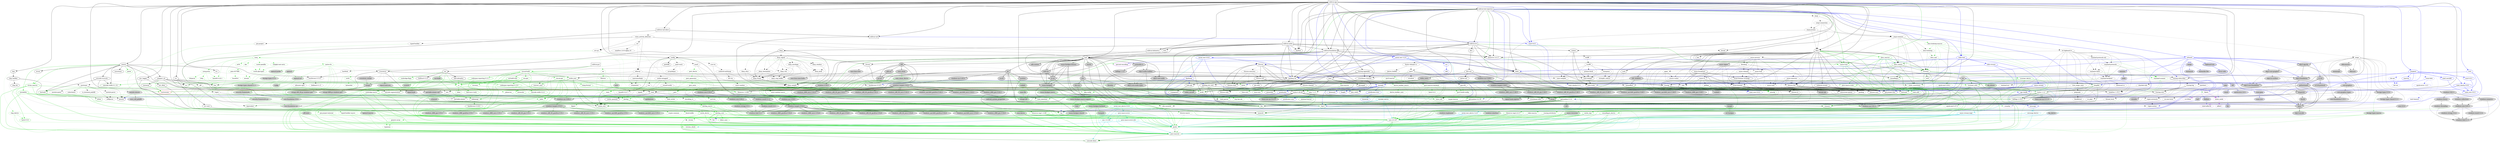 digraph {
    0 [ label = "coldvox-app" shape = box]
    1 [ label = "coldvox-audio" shape = box]
    2 [ label = "coldvox-foundation" shape = box]
    3 [ label = "coldvox-telemetry" shape = box]
    4 [ label = "coldvox-stt" shape = box]
    5 [ label = "coldvox-vad" shape = box]
    6 [ label = "coldvox-vad-silero" shape = box]
    7 [ label = "coldvox-text-injection" shape = box]
    8 [ label = "coldvox-gui" shape = box]
    9 [ label = "anyhow" ]
    10 [ label = "async-trait" color = green3]
    11 [ label = "chrono" ]
    12 [ label = "clap" ]
    13 [ label = "config" ]
    14 [ label = "cpal" ]
    15 [ label = "crossbeam-channel" ]
    16 [ label = "crossterm" ]
    17 [ label = "csv" ]
    18 [ label = "ctrlc" color = blue]
    19 [ label = "env_logger" ]
    20 [ label = "fastrand" color = darkgreen]
    21 [ label = "futures" ]
    22 [ label = "hound" ]
    23 [ label = "mockall" color = blue]
    24 [ label = "once_cell" color = darkgreen]
    25 [ label = "parking_lot" ]
    26 [ label = "proptest" color = blue]
    27 [ label = "rand 0.8.5" color = blue]
    28 [ label = "ratatui" ]
    29 [ label = "rubato" ]
    30 [ label = "serde" color = darkgreen]
    31 [ label = "serde_json" color = darkgreen]
    32 [ label = "serial_test 3.2.0" color = blue]
    33 [ label = "tempfile" color = darkgreen]
    34 [ label = "thiserror 2.0.17" ]
    35 [ label = "tokio" ]
    36 [ label = "tokio-test" color = blue]
    37 [ label = "toml" ]
    38 [ label = "tracing" ]
    39 [ label = "tracing-appender" ]
    40 [ label = "tracing-subscriber" ]
    41 [ label = "zbus" ]
    42 [ label = "dasp" ]
    43 [ label = "libc" color = darkgreen]
    44 [ label = "rtrb" ]
    45 [ label = "serial_test 0.9.0" color = blue]
    46 [ label = "dirs" ]
    47 [ label = "faster-whisper-rs" style = dashed]
    48 [ label = "pyo3" style = dashed]
    49 [ label = "voice_activity_detector" style = dashed]
    50 [ label = "arboard" color = blue]
    51 [ label = "atspi" style = dashed]
    52 [ label = "cc" color = green3]
    53 [ label = "enigo" style = dashed]
    54 [ label = "pkg-config" color = green3]
    55 [ label = "unicode-segmentation" color = darkgreen]
    56 [ label = "wl-clipboard-rs" style = dashed]
    57 [ label = "cxx" ]
    58 [ label = "cxx-qt-build" color = green3]
    59 [ label = "proc-macro2" color = darkgreen]
    60 [ label = "quote" color = darkgreen]
    61 [ label = "syn 2.0.107" color = darkgreen]
    62 [ label = "iana-time-zone" style = "dashed,filled", fillcolor = lightgrey]
    63 [ label = "js-sys" style = filled, fillcolor = lightgrey]
    64 [ label = "num-traits" ]
    65 [ label = "wasm-bindgen" style = filled, fillcolor = lightgrey]
    66 [ label = "windows-link 0.2.1" color = darkgreen, style = filled, fillcolor = lightgrey]
    67 [ label = "clap_builder" ]
    68 [ label = "clap_derive" color = green3, style = dashed]
    69 [ label = "convert_case" color = darkgreen]
    70 [ label = "json5" style = dashed]
    71 [ label = "pathdiff" ]
    72 [ label = "ron" style = dashed]
    73 [ label = "rust-ini" style = dashed]
    74 [ label = "serde-untagged" style = dashed]
    75 [ label = "serde_core" color = darkgreen]
    76 [ label = "winnow" color = darkgreen]
    77 [ label = "yaml-rust2" style = dashed]
    78 [ label = "alsa" style = filled, fillcolor = lightgrey]
    79 [ label = "coreaudio-rs" style = filled, fillcolor = lightgrey]
    80 [ label = "dasp_sample" ]
    81 [ label = "jni" style = filled, fillcolor = lightgrey]
    82 [ label = "mach2" style = filled, fillcolor = lightgrey]
    83 [ label = "ndk" style = filled, fillcolor = lightgrey]
    84 [ label = "ndk-context" style = filled, fillcolor = lightgrey]
    85 [ label = "num-derive" color = green3, style = filled, fillcolor = lightgrey]
    86 [ label = "objc2-audio-toolbox" style = filled, fillcolor = lightgrey]
    87 [ label = "objc2-core-audio" style = filled, fillcolor = lightgrey]
    88 [ label = "objc2-core-audio-types" style = filled, fillcolor = lightgrey]
    89 [ label = "wasm-bindgen-futures" style = filled, fillcolor = lightgrey]
    90 [ label = "web-sys" style = filled, fillcolor = lightgrey]
    91 [ label = "windows 0.54.0" style = filled, fillcolor = lightgrey]
    92 [ label = "crossbeam-utils" ]
    93 [ label = "bitflags 2.10.0" color = darkgreen]
    94 [ label = "crossterm_winapi" style = "dashed,filled", fillcolor = lightgrey]
    95 [ label = "mio" style = dashed]
    96 [ label = "rustix 0.38.44" ]
    97 [ label = "signal-hook" style = "dashed,filled", fillcolor = lightgrey]
    98 [ label = "signal-hook-mio" style = "dashed,filled", fillcolor = lightgrey]
    99 [ label = "winapi" color = darkgreen, style = filled, fillcolor = lightgrey]
    100 [ label = "csv-core" ]
    101 [ label = "itoa" color = darkgreen]
    102 [ label = "ryu" color = darkgreen]
    103 [ label = "dispatch2" style = filled, fillcolor = lightgrey]
    104 [ label = "nix" style = filled, fillcolor = lightgrey]
    105 [ label = "windows-sys 0.61.2" color = darkgreen, style = filled, fillcolor = lightgrey]
    106 [ label = "anstream" style = dashed]
    107 [ label = "anstyle" ]
    108 [ label = "env_filter" ]
    109 [ label = "jiff" style = dashed]
    110 [ label = "log" color = darkgreen]
    111 [ label = "futures-channel" ]
    112 [ label = "futures-core" ]
    113 [ label = "futures-executor" style = dashed]
    114 [ label = "futures-io" ]
    115 [ label = "futures-sink" ]
    116 [ label = "futures-task" ]
    117 [ label = "futures-util" ]
    118 [ label = "cfg-if" color = darkgreen]
    119 [ label = "downcast" color = blue]
    120 [ label = "fragile" color = blue]
    121 [ label = "lazy_static" ]
    122 [ label = "mockall_derive" color = turquoise3]
    123 [ label = "predicates" color = blue]
    124 [ label = "predicates-tree" color = blue]
    125 [ label = "lock_api" ]
    126 [ label = "parking_lot_core" ]
    127 [ label = "bit-set" color = blue, style = dashed]
    128 [ label = "bit-vec" color = blue, style = dashed]
    129 [ label = "rand 0.9.2" color = blue]
    130 [ label = "rand_chacha 0.9.0" color = blue]
    131 [ label = "rand_xorshift" color = blue]
    132 [ label = "regex-syntax" style = dashed]
    133 [ label = "rusty-fork" color = blue, style = dashed]
    134 [ label = "unarray" color = blue]
    135 [ label = "rand_chacha 0.3.1" color = blue, style = dashed]
    136 [ label = "rand_core 0.6.4" color = blue]
    137 [ label = "cassowary" ]
    138 [ label = "compact_str" ]
    139 [ label = "instability" color = green3]
    140 [ label = "itertools" color = darkgreen]
    141 [ label = "lru" ]
    142 [ label = "paste" color = green3]
    143 [ label = "strum" ]
    144 [ label = "strum_macros" color = green3]
    145 [ label = "unicode-truncate" ]
    146 [ label = "unicode-width 0.1.14" color = darkgreen]
    147 [ label = "num-complex" style = dashed]
    148 [ label = "num-integer" ]
    149 [ label = "realfft" style = dashed]
    150 [ label = "serde_derive" color = green3]
    151 [ label = "memchr" color = darkgreen]
    152 [ label = "scc" color = blue]
    153 [ label = "serial_test_derive 3.2.0" color = turquoise3]
    154 [ label = "getrandom 0.3.4" color = darkgreen, style = dashed]
    155 [ label = "rustix 1.1.2" color = darkgreen]
    156 [ label = "thiserror-impl 2.0.17" color = green3]
    157 [ label = "bytes" color = darkgreen]
    158 [ label = "pin-project-lite" ]
    159 [ label = "signal-hook-registry" style = "dashed,filled", fillcolor = lightgrey]
    160 [ label = "socket2" style = "dashed,filled", fillcolor = lightgrey]
    161 [ label = "tokio-macros" color = green3, style = dashed]
    162 [ label = "async-stream" color = blue]
    163 [ label = "tokio-stream" color = blue]
    164 [ label = "indexmap" color = darkgreen]
    165 [ label = "serde_spanned" ]
    166 [ label = "toml_datetime" color = darkgreen]
    167 [ label = "toml_parser" color = darkgreen, style = dashed]
    168 [ label = "toml_writer" style = dashed]
    169 [ label = "tracing-attributes" color = green3, style = dashed]
    170 [ label = "tracing-core" ]
    171 [ label = "thiserror 1.0.69" color = darkgreen]
    172 [ label = "time" ]
    173 [ label = "matchers" style = dashed]
    174 [ label = "nu-ansi-term" style = dashed]
    175 [ label = "regex-automata" style = dashed]
    176 [ label = "sharded-slab" style = dashed]
    177 [ label = "smallvec 1.15.1" ]
    178 [ label = "thread_local" style = dashed]
    179 [ label = "tracing-log" style = dashed]
    180 [ label = "async-broadcast" ]
    181 [ label = "async-executor" style = dashed]
    182 [ label = "async-io" style = dashed]
    183 [ label = "async-lock" style = dashed]
    184 [ label = "async-process" style = dashed]
    185 [ label = "async-recursion" color = green3, style = filled, fillcolor = lightgrey]
    186 [ label = "async-task" style = dashed]
    187 [ label = "blocking" style = dashed]
    188 [ label = "enumflags2" color = darkgreen]
    189 [ label = "event-listener" ]
    190 [ label = "futures-lite" ]
    191 [ label = "hex" ]
    192 [ label = "ordered-stream" ]
    193 [ label = "serde_repr" color = green3]
    194 [ label = "uds_windows" style = filled, fillcolor = lightgrey]
    195 [ label = "uuid" ]
    196 [ label = "zbus_macros" color = green3]
    197 [ label = "zbus_names" color = darkgreen]
    198 [ label = "zvariant" color = darkgreen]
    199 [ label = "dasp_envelope" style = dashed]
    200 [ label = "dasp_frame" ]
    201 [ label = "dasp_interpolate" style = dashed]
    202 [ label = "dasp_peak" style = dashed]
    203 [ label = "dasp_ring_buffer" style = dashed]
    204 [ label = "dasp_rms" style = dashed]
    205 [ label = "dasp_signal" style = dashed]
    206 [ label = "dasp_slice" style = dashed]
    207 [ label = "dasp_window" style = dashed]
    208 [ label = "dashmap" color = blue]
    209 [ label = "serial_test_derive 0.9.0" color = turquoise3]
    210 [ label = "dirs-sys" ]
    211 [ label = "derive_builder" style = dashed]
    212 [ label = "indoc" color = green3]
    213 [ label = "memoffset" ]
    214 [ label = "portable-atomic" style = dashed]
    215 [ label = "pyo3-build-config" color = green3, style = dashed]
    216 [ label = "pyo3-ffi" style = dashed]
    217 [ label = "pyo3-macros" color = green3, style = dashed]
    218 [ label = "unindent" style = dashed]
    219 [ label = "ndarray" style = dashed]
    220 [ label = "ort" style = dashed]
    221 [ label = "ort-sys" style = dashed]
    222 [ label = "pin-project" style = dashed]
    223 [ label = "typed-builder" style = dashed]
    224 [ label = "clipboard-win" color = blue, style = filled, fillcolor = lightgrey]
    225 [ label = "image" color = blue, style = "dashed,filled", fillcolor = lightgrey]
    226 [ label = "objc2" style = filled, fillcolor = lightgrey]
    227 [ label = "objc2-app-kit" style = filled, fillcolor = lightgrey]
    228 [ label = "objc2-core-foundation" style = filled, fillcolor = lightgrey]
    229 [ label = "objc2-core-graphics" style = "dashed,filled", fillcolor = lightgrey]
    230 [ label = "objc2-foundation" style = filled, fillcolor = lightgrey]
    231 [ label = "percent-encoding" color = darkviolet]
    232 [ label = "windows-sys 0.60.2" color = darkgreen, style = filled, fillcolor = lightgrey]
    233 [ label = "x11rb" style = filled, fillcolor = lightgrey]
    234 [ label = "atspi-common" style = dashed]
    235 [ label = "atspi-connection" style = dashed]
    236 [ label = "atspi-proxies" style = dashed]
    237 [ label = "find-msvc-tools" color = green3]
    238 [ label = "jobserver" color = green3, style = dashed]
    239 [ label = "shlex" color = green3]
    240 [ label = "core-foundation 0.10.1" style = "dashed,filled", fillcolor = lightgrey]
    241 [ label = "core-graphics" style = "dashed,filled", fillcolor = lightgrey]
    242 [ label = "foreign-types-shared 0.3.1" style = "dashed,filled", fillcolor = lightgrey]
    243 [ label = "nom 8.0.0" style = "dashed,filled", fillcolor = lightgrey]
    244 [ label = "windows 0.61.3" style = "dashed,filled", fillcolor = lightgrey]
    245 [ label = "xkbcommon" style = "dashed,filled", fillcolor = lightgrey]
    246 [ label = "xkeysym" style = "dashed,filled", fillcolor = lightgrey]
    247 [ label = "os_pipe" style = dashed]
    248 [ label = "tree_magic_mini" style = dashed]
    249 [ label = "wayland-backend" style = dashed]
    250 [ label = "wayland-client" style = dashed]
    251 [ label = "wayland-protocols" style = dashed]
    252 [ label = "wayland-protocols-wlr" style = dashed]
    253 [ label = "cxx-build" color = green3, style = filled, fillcolor = lightgrey]
    254 [ label = "cxxbridge-flags" color = green3]
    255 [ label = "cxxbridge-macro" color = green3]
    256 [ label = "foldhash 0.2.0" ]
    257 [ label = "link-cplusplus" ]
    258 [ label = "codespan-reporting 0.11.1" color = green3]
    259 [ label = "cxx-gen" color = green3]
    260 [ label = "cxx-qt-gen" color = green3]
    261 [ label = "qt-build-utils" color = green3]
    262 [ label = "version_check" color = green3]
    263 [ label = "unicode-ident" color = darkgreen]
    264 [ label = "android_system_properties" style = "dashed,filled", fillcolor = lightgrey]
    265 [ label = "core-foundation-sys" color = darkgreen, style = "dashed,filled", fillcolor = lightgrey]
    266 [ label = "iana-time-zone-haiku" style = "dashed,filled", fillcolor = lightgrey]
    267 [ label = "windows-core 0.62.2" style = "dashed,filled", fillcolor = lightgrey]
    268 [ label = "autocfg" color = green3]
    269 [ label = "rustversion" color = red]
    270 [ label = "wasm-bindgen-macro" color = green3, style = filled, fillcolor = lightgrey]
    271 [ label = "wasm-bindgen-shared" color = darkgreen, style = filled, fillcolor = lightgrey]
    272 [ label = "clap_lex" ]
    273 [ label = "strsim" color = darkgreen, style = dashed]
    274 [ label = "heck 0.5.0" color = green3]
    275 [ label = "pest" color = darkgreen, style = dashed]
    276 [ label = "pest_derive" color = green3, style = dashed]
    277 [ label = "base64 0.21.7" style = dashed]
    278 [ label = "ordered-multimap" style = dashed]
    279 [ label = "erased-serde" style = dashed]
    280 [ label = "typeid" style = dashed]
    281 [ label = "arraydeque" style = dashed]
    282 [ label = "encoding_rs" style = dashed]
    283 [ label = "hashlink" style = dashed]
    284 [ label = "alsa-sys" style = filled, fillcolor = lightgrey]
    285 [ label = "bitflags 1.3.2" style = filled, fillcolor = lightgrey]
    286 [ label = "cesu8" style = filled, fillcolor = lightgrey]
    287 [ label = "combine" style = filled, fillcolor = lightgrey]
    288 [ label = "jni-sys" style = filled, fillcolor = lightgrey]
    289 [ label = "walkdir" color = green3, style = filled, fillcolor = lightgrey]
    290 [ label = "windows-sys 0.45.0" style = filled, fillcolor = lightgrey]
    291 [ label = "ndk-sys" style = filled, fillcolor = lightgrey]
    292 [ label = "num_enum" style = filled, fillcolor = lightgrey]
    293 [ label = "windows-core 0.54.0" style = filled, fillcolor = lightgrey]
    294 [ label = "windows-targets 0.52.6" style = filled, fillcolor = lightgrey]
    295 [ label = "wasi" color = darkgreen, style = filled, fillcolor = lightgrey]
    296 [ label = "windows-sys 0.59.0" style = filled, fillcolor = lightgrey]
    297 [ label = "errno" color = darkgreen, style = filled, fillcolor = lightgrey]
    298 [ label = "linux-raw-sys 0.4.15" style = filled, fillcolor = lightgrey]
    299 [ label = "winapi-i686-pc-windows-gnu" color = darkgreen, style = filled, fillcolor = lightgrey]
    300 [ label = "winapi-x86_64-pc-windows-gnu" color = darkgreen, style = filled, fillcolor = lightgrey]
    301 [ label = "block2" style = "dashed,filled", fillcolor = lightgrey]
    302 [ label = "cfg_aliases" color = green3, style = filled, fillcolor = lightgrey]
    303 [ label = "anstyle-parse" style = dashed]
    304 [ label = "anstyle-query" style = dashed]
    305 [ label = "anstyle-wincon" style = "dashed,filled", fillcolor = lightgrey]
    306 [ label = "colorchoice" style = dashed]
    307 [ label = "is_terminal_polyfill" style = dashed]
    308 [ label = "utf8parse" style = dashed]
    309 [ label = "regex" style = dashed]
    310 [ label = "jiff-static" color = green3, style = "dashed,filled", fillcolor = lightgrey]
    311 [ label = "portable-atomic-util" style = "dashed,filled", fillcolor = lightgrey]
    312 [ label = "futures-macro" color = green3, style = dashed]
    313 [ label = "pin-utils" ]
    314 [ label = "slab" style = dashed]
    315 [ label = "predicates-core" color = blue]
    316 [ label = "termtree" color = blue]
    317 [ label = "scopeguard" ]
    318 [ label = "redox_syscall" color = darkgreen, style = filled, fillcolor = lightgrey]
    319 [ label = "rand_core 0.9.3" color = blue]
    320 [ label = "ppv-lite86" color = blue]
    321 [ label = "fnv" color = darkviolet]
    322 [ label = "quick-error 1.2.3" color = blue, style = dashed]
    323 [ label = "wait-timeout" color = blue, style = dashed]
    324 [ label = "getrandom 0.2.16" color = darkgreen]
    325 [ label = "castaway" ]
    326 [ label = "static_assertions" color = darkgreen]
    327 [ label = "darling" color = green3]
    328 [ label = "either" color = darkgreen]
    329 [ label = "hashbrown 0.15.5" style = dashed]
    330 [ label = "rustfft" style = dashed]
    331 [ label = "sdd" color = blue]
    332 [ label = "r-efi" color = darkgreen, style = "dashed,filled", fillcolor = lightgrey]
    333 [ label = "wasip2" color = darkgreen, style = "dashed,filled", fillcolor = lightgrey]
    334 [ label = "linux-raw-sys 0.11.0" color = darkgreen, style = filled, fillcolor = lightgrey]
    335 [ label = "async-stream-impl" color = turquoise3]
    336 [ label = "equivalent" color = darkgreen]
    337 [ label = "hashbrown 0.16.0" color = darkgreen]
    338 [ label = "valuable" style = "dashed,filled", fillcolor = lightgrey]
    339 [ label = "thiserror-impl 1.0.69" color = green3]
    340 [ label = "deranged" ]
    341 [ label = "num-conv" color = darkgreen]
    342 [ label = "powerfmt" ]
    343 [ label = "time-core" color = darkgreen]
    344 [ label = "time-macros" color = green3, style = dashed]
    345 [ label = "aho-corasick" style = dashed]
    346 [ label = "event-listener-strategy" ]
    347 [ label = "concurrent-queue" ]
    348 [ label = "parking" style = dashed]
    349 [ label = "polling" style = dashed]
    350 [ label = "async-channel" style = dashed]
    351 [ label = "async-signal" style = "dashed,filled", fillcolor = lightgrey]
    352 [ label = "piper" style = dashed]
    353 [ label = "enumflags2_derive" color = green3]
    354 [ label = "proc-macro-crate" color = green3]
    355 [ label = "zvariant_utils" color = darkgreen]
    356 [ label = "endi" color = darkgreen]
    357 [ label = "zvariant_derive" color = green3]
    358 [ label = "hashbrown 0.14.5" ]
    359 [ label = "proc-macro-error" color = turquoise3]
    360 [ label = "syn 1.0.109" color = turquoise3]
    361 [ label = "option-ext" ]
    362 [ label = "redox_users" style = filled, fillcolor = lightgrey]
    363 [ label = "windows-sys 0.48.0" style = filled, fillcolor = lightgrey]
    364 [ label = "derive_builder_macro" color = green3, style = dashed]
    365 [ label = "target-lexicon" color = green3, style = dashed]
    366 [ label = "pyo3-macros-backend" color = green3, style = dashed]
    367 [ label = "matrixmultiply" style = dashed]
    368 [ label = "rawpointer" style = dashed]
    369 [ label = "smallvec 2.0.0-alpha.10" style = dashed]
    370 [ label = "flate2" color = darkviolet, style = dashed]
    371 [ label = "sha2" color = green3, style = dashed]
    372 [ label = "tar" color = green3, style = dashed]
    373 [ label = "ureq" color = green3, style = dashed]
    374 [ label = "pin-project-internal" color = green3, style = dashed]
    375 [ label = "typed-builder-macro" color = green3, style = dashed]
    376 [ label = "error-code" color = blue, style = filled, fillcolor = lightgrey]
    377 [ label = "bytemuck" color = blue, style = "dashed,filled", fillcolor = lightgrey]
    378 [ label = "byteorder-lite" color = blue, style = "dashed,filled", fillcolor = lightgrey]
    379 [ label = "moxcms" color = blue, style = "dashed,filled", fillcolor = lightgrey]
    380 [ label = "png" color = blue, style = "dashed,filled", fillcolor = lightgrey]
    381 [ label = "tiff" color = blue, style = "dashed,filled", fillcolor = lightgrey]
    382 [ label = "objc2-encode" style = filled, fillcolor = lightgrey]
    383 [ label = "objc2-io-surface" style = "dashed,filled", fillcolor = lightgrey]
    384 [ label = "windows-targets 0.53.5" color = darkgreen, style = filled, fillcolor = lightgrey]
    385 [ label = "gethostname" style = filled, fillcolor = lightgrey]
    386 [ label = "x11rb-protocol" style = filled, fillcolor = lightgrey]
    387 [ label = "zbus-lockstep" color = darkgreen, style = dashed]
    388 [ label = "zbus-lockstep-macros" color = green3, style = dashed]
    389 [ label = "core-graphics-types" style = "dashed,filled", fillcolor = lightgrey]
    390 [ label = "foreign-types 0.5.0" style = "dashed,filled", fillcolor = lightgrey]
    391 [ label = "windows-collections" style = "dashed,filled", fillcolor = lightgrey]
    392 [ label = "windows-core 0.61.2" style = "dashed,filled", fillcolor = lightgrey]
    393 [ label = "windows-future" style = "dashed,filled", fillcolor = lightgrey]
    394 [ label = "windows-link 0.1.3" style = "dashed,filled", fillcolor = lightgrey]
    395 [ label = "windows-numerics" style = "dashed,filled", fillcolor = lightgrey]
    396 [ label = "memmap2" style = "dashed,filled", fillcolor = lightgrey]
    397 [ label = "nom 7.1.3" color = darkgreen]
    398 [ label = "petgraph" style = dashed]
    399 [ label = "downcast-rs" style = dashed]
    400 [ label = "wayland-sys" style = dashed]
    401 [ label = "wayland-scanner" color = green3, style = dashed]
    402 [ label = "codespan-reporting 0.13.0" color = green3]
    403 [ label = "scratch" color = green3, style = filled, fillcolor = lightgrey]
    404 [ label = "termcolor" color = green3]
    405 [ label = "clang-format" color = green3]
    406 [ label = "versions" color = green3]
    407 [ label = "windows-implement" color = green3, style = "dashed,filled", fillcolor = lightgrey]
    408 [ label = "windows-interface" color = green3, style = "dashed,filled", fillcolor = lightgrey]
    409 [ label = "windows-result 0.4.1" style = "dashed,filled", fillcolor = lightgrey]
    410 [ label = "windows-strings 0.5.1" style = "dashed,filled", fillcolor = lightgrey]
    411 [ label = "wasm-bindgen-macro-support" color = green3, style = filled, fillcolor = lightgrey]
    412 [ label = "ucd-trie" color = darkgreen, style = dashed]
    413 [ label = "pest_generator" color = green3, style = dashed]
    414 [ label = "dlv-list" style = dashed]
    415 [ label = "same-file" color = green3, style = filled, fillcolor = lightgrey]
    416 [ label = "winapi-util" color = green3, style = filled, fillcolor = lightgrey]
    417 [ label = "windows-targets 0.42.2" style = filled, fillcolor = lightgrey]
    418 [ label = "num_enum_derive" color = green3, style = filled, fillcolor = lightgrey]
    419 [ label = "windows-result 0.1.2" style = filled, fillcolor = lightgrey]
    420 [ label = "windows_aarch64_gnullvm 0.52.6" style = filled, fillcolor = lightgrey]
    421 [ label = "windows_aarch64_msvc 0.52.6" style = filled, fillcolor = lightgrey]
    422 [ label = "windows_i686_gnu 0.52.6" style = filled, fillcolor = lightgrey]
    423 [ label = "windows_i686_gnullvm 0.52.6" style = filled, fillcolor = lightgrey]
    424 [ label = "windows_i686_msvc 0.52.6" style = filled, fillcolor = lightgrey]
    425 [ label = "windows_x86_64_gnu 0.52.6" style = filled, fillcolor = lightgrey]
    426 [ label = "windows_x86_64_gnullvm 0.52.6" style = filled, fillcolor = lightgrey]
    427 [ label = "windows_x86_64_msvc 0.52.6" style = filled, fillcolor = lightgrey]
    428 [ label = "once_cell_polyfill" style = "dashed,filled", fillcolor = lightgrey]
    429 [ label = "zerocopy" color = blue]
    430 [ label = "darling_core" color = green3]
    431 [ label = "darling_macro" color = green3]
    432 [ label = "allocator-api2" style = dashed]
    433 [ label = "foldhash 0.1.5" style = dashed]
    434 [ label = "primal-check" style = dashed]
    435 [ label = "strength_reduce" style = dashed]
    436 [ label = "transpose" style = dashed]
    437 [ label = "wit-bindgen" color = darkgreen, style = "dashed,filled", fillcolor = lightgrey]
    438 [ label = "hermit-abi" style = "dashed,filled", fillcolor = lightgrey]
    439 [ label = "atomic-waker" style = dashed]
    440 [ label = "toml_edit" color = green3]
    441 [ label = "proc-macro-error-attr" color = turquoise3]
    442 [ label = "libredox" color = darkgreen, style = filled, fillcolor = lightgrey]
    443 [ label = "windows-targets 0.48.5" style = filled, fillcolor = lightgrey]
    444 [ label = "derive_builder_core" color = green3, style = dashed]
    445 [ label = "heck 0.4.1" color = green3, style = dashed]
    446 [ label = "crc32fast" color = darkviolet, style = dashed]
    447 [ label = "miniz_oxide" color = darkviolet, style = dashed]
    448 [ label = "cpufeatures" color = green3, style = "dashed,filled", fillcolor = lightgrey]
    449 [ label = "digest" color = green3, style = dashed]
    450 [ label = "filetime" color = green3, style = dashed]
    451 [ label = "xattr" color = green3, style = "dashed,filled", fillcolor = lightgrey]
    452 [ label = "base64 0.22.1" color = green3, style = dashed]
    453 [ label = "der" color = green3, style = dashed]
    454 [ label = "native-tls" color = green3, style = dashed]
    455 [ label = "rustls-pemfile" color = green3, style = dashed]
    456 [ label = "rustls-pki-types" color = green3, style = dashed]
    457 [ label = "socks" color = green3, style = dashed]
    458 [ label = "ureq-proto" color = green3, style = dashed]
    459 [ label = "utf-8" color = green3, style = dashed]
    460 [ label = "webpki-root-certs" color = green3, style = dashed]
    461 [ label = "pxfm" color = blue, style = "dashed,filled", fillcolor = lightgrey]
    462 [ label = "fdeflate" color = blue, style = "dashed,filled", fillcolor = lightgrey]
    463 [ label = "fax" color = blue, style = "dashed,filled", fillcolor = lightgrey]
    464 [ label = "half" color = blue, style = "dashed,filled", fillcolor = lightgrey]
    465 [ label = "quick-error 2.0.1" color = blue, style = "dashed,filled", fillcolor = lightgrey]
    466 [ label = "weezl" color = blue, style = "dashed,filled", fillcolor = lightgrey]
    467 [ label = "zune-jpeg" color = blue, style = "dashed,filled", fillcolor = lightgrey]
    468 [ label = "windows_aarch64_gnullvm 0.53.1" color = darkgreen, style = filled, fillcolor = lightgrey]
    469 [ label = "windows_aarch64_msvc 0.53.1" color = darkgreen, style = filled, fillcolor = lightgrey]
    470 [ label = "windows_i686_gnu 0.53.1" color = darkgreen, style = filled, fillcolor = lightgrey]
    471 [ label = "windows_i686_gnullvm 0.53.1" color = darkgreen, style = filled, fillcolor = lightgrey]
    472 [ label = "windows_i686_msvc 0.53.1" color = darkgreen, style = filled, fillcolor = lightgrey]
    473 [ label = "windows_x86_64_gnu 0.53.1" color = darkgreen, style = filled, fillcolor = lightgrey]
    474 [ label = "windows_x86_64_gnullvm 0.53.1" color = darkgreen, style = filled, fillcolor = lightgrey]
    475 [ label = "windows_x86_64_msvc 0.53.1" color = darkgreen, style = filled, fillcolor = lightgrey]
    476 [ label = "zbus_xml" color = darkgreen, style = dashed]
    477 [ label = "foreign-types-macros" color = green3, style = "dashed,filled", fillcolor = lightgrey]
    478 [ label = "windows-result 0.3.4" style = "dashed,filled", fillcolor = lightgrey]
    479 [ label = "windows-strings 0.4.2" style = "dashed,filled", fillcolor = lightgrey]
    480 [ label = "windows-threading" style = "dashed,filled", fillcolor = lightgrey]
    481 [ label = "minimal-lexical" color = darkgreen]
    482 [ label = "fixedbitset" style = dashed]
    483 [ label = "quick-xml 0.37.5" color = green3, style = dashed]
    484 [ label = "unicode-width 0.2.2" color = green3]
    485 [ label = "wasm-bindgen-backend" color = green3, style = filled, fillcolor = lightgrey]
    486 [ label = "pest_meta" color = green3, style = dashed]
    487 [ label = "const-random" style = dashed]
    488 [ label = "windows_aarch64_gnullvm 0.42.2" style = filled, fillcolor = lightgrey]
    489 [ label = "windows_aarch64_msvc 0.42.2" style = filled, fillcolor = lightgrey]
    490 [ label = "windows_i686_gnu 0.42.2" style = filled, fillcolor = lightgrey]
    491 [ label = "windows_i686_msvc 0.42.2" style = filled, fillcolor = lightgrey]
    492 [ label = "windows_x86_64_gnu 0.42.2" style = filled, fillcolor = lightgrey]
    493 [ label = "windows_x86_64_gnullvm 0.42.2" style = filled, fillcolor = lightgrey]
    494 [ label = "windows_x86_64_msvc 0.42.2" style = filled, fillcolor = lightgrey]
    495 [ label = "zerocopy-derive" color = turquoise3]
    496 [ label = "ident_case" color = green3]
    497 [ label = "windows_aarch64_gnullvm 0.48.5" style = filled, fillcolor = lightgrey]
    498 [ label = "windows_aarch64_msvc 0.48.5" style = filled, fillcolor = lightgrey]
    499 [ label = "windows_i686_gnu 0.48.5" style = filled, fillcolor = lightgrey]
    500 [ label = "windows_i686_msvc 0.48.5" style = filled, fillcolor = lightgrey]
    501 [ label = "windows_x86_64_gnu 0.48.5" style = filled, fillcolor = lightgrey]
    502 [ label = "windows_x86_64_gnullvm 0.48.5" style = filled, fillcolor = lightgrey]
    503 [ label = "windows_x86_64_msvc 0.48.5" style = filled, fillcolor = lightgrey]
    504 [ label = "adler2" color = darkviolet, style = dashed]
    505 [ label = "simd-adler32" color = darkviolet, style = dashed]
    506 [ label = "block-buffer" color = green3, style = dashed]
    507 [ label = "crypto-common" color = green3, style = dashed]
    508 [ label = "pem-rfc7468" color = green3, style = dashed]
    509 [ label = "zeroize" color = green3, style = dashed]
    510 [ label = "openssl" color = green3, style = "dashed,filled", fillcolor = lightgrey]
    511 [ label = "openssl-probe" color = green3, style = "dashed,filled", fillcolor = lightgrey]
    512 [ label = "openssl-sys" color = green3, style = "dashed,filled", fillcolor = lightgrey]
    513 [ label = "schannel" color = green3, style = "dashed,filled", fillcolor = lightgrey]
    514 [ label = "security-framework" color = green3, style = "dashed,filled", fillcolor = lightgrey]
    515 [ label = "security-framework-sys" color = green3, style = "dashed,filled", fillcolor = lightgrey]
    516 [ label = "byteorder" color = green3, style = dashed]
    517 [ label = "http" color = green3, style = dashed]
    518 [ label = "httparse" color = green3, style = dashed]
    519 [ label = "fax_derive" color = turquoise3, style = "dashed,filled", fillcolor = lightgrey]
    520 [ label = "crunchy" color = darkviolet, style = dashed]
    521 [ label = "zune-core" color = blue, style = "dashed,filled", fillcolor = lightgrey]
    522 [ label = "quick-xml 0.36.2" color = darkgreen, style = dashed]
    523 [ label = "bumpalo" color = green3, style = filled, fillcolor = lightgrey]
    524 [ label = "const-random-macro" color = green3, style = dashed]
    525 [ label = "generic-array" color = green3, style = dashed]
    526 [ label = "typenum" color = green3, style = dashed]
    527 [ label = "base64ct" color = green3, style = dashed]
    528 [ label = "foreign-types 0.3.2" color = green3, style = "dashed,filled", fillcolor = lightgrey]
    529 [ label = "openssl-macros" color = green3, style = "dashed,filled", fillcolor = lightgrey]
    530 [ label = "vcpkg" color = green3, style = "dashed,filled", fillcolor = lightgrey]
    531 [ label = "core-foundation 0.9.4" color = green3, style = "dashed,filled", fillcolor = lightgrey]
    532 [ label = "tiny-keccak" color = green3, style = dashed]
    533 [ label = "foreign-types-shared 0.1.1" color = green3, style = "dashed,filled", fillcolor = lightgrey]
    0 -> 9 [ ]
    0 -> 10 [ color = green3]
    0 -> 11 [ ]
    0 -> 12 [ ]
    0 -> 1 [ ]
    0 -> 2 [ ]
    0 -> 4 [ ]
    0 -> 3 [ ]
    0 -> 7 [ arrowType = empty, fillcolor = lightgrey, style = dotted]
    0 -> 7 [ arrowType = empty, fillcolor = lightgrey, style = dotted]
    0 -> 7 [ arrowType = empty, fillcolor = lightgrey, style = dotted]
    0 -> 5 [ ]
    0 -> 6 [ ]
    0 -> 13 [ ]
    0 -> 14 [ ]
    0 -> 15 [ ]
    0 -> 16 [ ]
    0 -> 17 [ ]
    0 -> 18 [ color = blue]
    0 -> 19 [ ]
    0 -> 20 [ ]
    0 -> 21 [ ]
    0 -> 22 [ ]
    0 -> 23 [ color = blue]
    0 -> 24 [ ]
    0 -> 25 [ ]
    0 -> 26 [ color = blue]
    0 -> 27 [ color = blue]
    0 -> 28 [ ]
    0 -> 29 [ ]
    0 -> 30 [ ]
    0 -> 31 [ ]
    0 -> 32 [ color = blue]
    0 -> 33 [ color = blue]
    0 -> 34 [ ]
    0 -> 35 [ ]
    0 -> 36 [ color = blue]
    0 -> 37 [ ]
    0 -> 38 [ ]
    0 -> 39 [ ]
    0 -> 40 [ ]
    0 -> 41 [ ]
    1 -> 9 [ ]
    1 -> 2 [ ]
    1 -> 3 [ ]
    1 -> 14 [ ]
    1 -> 42 [ ]
    1 -> 43 [ ]
    1 -> 25 [ ]
    1 -> 44 [ ]
    1 -> 29 [ ]
    1 -> 34 [ ]
    1 -> 35 [ ]
    1 -> 35 [ color = blue]
    1 -> 38 [ ]
    2 -> 13 [ ]
    2 -> 14 [ ]
    2 -> 15 [ ]
    2 -> 25 [ ]
    2 -> 30 [ ]
    2 -> 45 [ color = blue]
    2 -> 34 [ ]
    2 -> 35 [ ]
    2 -> 38 [ ]
    3 -> 25 [ ]
    4 -> 10 [ color = green3]
    4 -> 2 [ ]
    4 -> 46 [ ]
    4 -> 47 [ style = dotted]
    4 -> 22 [ style = dotted]
    4 -> 25 [ ]
    4 -> 48 [ style = dotted]
    4 -> 30 [ ]
    4 -> 33 [ style = dotted]
    4 -> 34 [ ]
    4 -> 35 [ ]
    4 -> 38 [ ]
    5 -> 27 [ color = blue]
    5 -> 30 [ ]
    6 -> 5 [ ]
    6 -> 30 [ ]
    6 -> 49 [ style = dotted]
    7 -> 9 [ ]
    7 -> 50 [ color = blue]
    7 -> 10 [ color = green3]
    7 -> 51 [ style = dotted]
    7 -> 52 [ color = green3]
    7 -> 11 [ ]
    7 -> 2 [ ]
    7 -> 4 [ ]
    7 -> 53 [ style = dotted]
    7 -> 23 [ color = blue]
    7 -> 25 [ ]
    7 -> 54 [ color = green3]
    7 -> 27 [ color = blue]
    7 -> 30 [ ]
    7 -> 31 [ ]
    7 -> 32 [ color = blue]
    7 -> 33 [ color = blue]
    7 -> 34 [ ]
    7 -> 35 [ ]
    7 -> 36 [ color = blue]
    7 -> 37 [ ]
    7 -> 38 [ ]
    7 -> 40 [ color = blue]
    7 -> 55 [ ]
    7 -> 56 [ style = dotted]
    8 -> 57 [ ]
    8 -> 58 [ color = green3]
    10 -> 59 [ color = green3]
    10 -> 60 [ color = green3]
    10 -> 61 [ color = green3]
    11 -> 62 [ arrowType = empty, fillcolor = lightgrey, style = dotted]
    11 -> 63 [ arrowType = empty, fillcolor = lightgrey, style = dotted]
    11 -> 64 [ ]
    11 -> 30 [ style = dotted]
    11 -> 65 [ arrowType = empty, fillcolor = lightgrey, style = dotted]
    11 -> 66 [ arrowType = empty, fillcolor = lightgrey, style = dotted]
    12 -> 67 [ ]
    12 -> 68 [ color = green3, style = dotted]
    13 -> 10 [ color = green3, style = dotted]
    13 -> 69 [ style = dotted]
    13 -> 70 [ style = dotted]
    13 -> 71 [ ]
    13 -> 72 [ style = dotted]
    13 -> 73 [ style = dotted]
    13 -> 74 [ style = dotted]
    13 -> 75 [ ]
    13 -> 31 [ style = dotted]
    13 -> 37 [ style = dotted]
    13 -> 76 [ ]
    13 -> 77 [ style = dotted]
    14 -> 78 [ arrowType = empty, fillcolor = lightgrey]
    14 -> 79 [ arrowType = empty, fillcolor = lightgrey]
    14 -> 80 [ ]
    14 -> 81 [ arrowType = empty, fillcolor = lightgrey]
    14 -> 63 [ arrowType = empty, fillcolor = lightgrey]
    14 -> 63 [ arrowType = empty, fillcolor = lightgrey]
    14 -> 43 [ arrowType = empty, fillcolor = lightgrey]
    14 -> 82 [ arrowType = empty, fillcolor = lightgrey]
    14 -> 83 [ arrowType = empty, fillcolor = lightgrey]
    14 -> 84 [ arrowType = empty, fillcolor = lightgrey]
    14 -> 85 [ color = green3, arrowType = empty, fillcolor = lightgrey]
    14 -> 64 [ arrowType = empty, fillcolor = lightgrey]
    14 -> 86 [ arrowType = empty, fillcolor = lightgrey]
    14 -> 87 [ arrowType = empty, fillcolor = lightgrey]
    14 -> 88 [ arrowType = empty, fillcolor = lightgrey]
    14 -> 65 [ arrowType = empty, fillcolor = lightgrey]
    14 -> 89 [ arrowType = empty, fillcolor = lightgrey]
    14 -> 90 [ arrowType = empty, fillcolor = lightgrey]
    14 -> 90 [ arrowType = empty, fillcolor = lightgrey]
    14 -> 91 [ arrowType = empty, fillcolor = lightgrey]
    15 -> 92 [ ]
    16 -> 93 [ ]
    16 -> 94 [ arrowType = empty, fillcolor = lightgrey, style = dotted]
    16 -> 95 [ arrowType = empty, fillcolor = lightgrey, style = dotted]
    16 -> 25 [ ]
    16 -> 96 [ arrowType = empty, fillcolor = lightgrey]
    16 -> 97 [ arrowType = empty, fillcolor = lightgrey, style = dotted]
    16 -> 98 [ arrowType = empty, fillcolor = lightgrey, style = dotted]
    16 -> 99 [ arrowType = empty, fillcolor = lightgrey, style = dotted]
    17 -> 100 [ ]
    17 -> 101 [ ]
    17 -> 102 [ ]
    17 -> 75 [ ]
    18 -> 103 [ color = blue, arrowType = empty, fillcolor = lightgrey]
    18 -> 104 [ color = blue, arrowType = empty, fillcolor = lightgrey]
    18 -> 105 [ color = blue, arrowType = empty, fillcolor = lightgrey]
    19 -> 106 [ style = dotted]
    19 -> 107 [ style = dotted]
    19 -> 108 [ ]
    19 -> 109 [ style = dotted]
    19 -> 110 [ ]
    21 -> 111 [ ]
    21 -> 112 [ ]
    21 -> 113 [ style = dotted]
    21 -> 114 [ ]
    21 -> 115 [ ]
    21 -> 116 [ ]
    21 -> 117 [ ]
    23 -> 118 [ color = blue]
    23 -> 119 [ color = blue]
    23 -> 120 [ color = blue]
    23 -> 121 [ color = blue]
    23 -> 122 [ color = turquoise3]
    23 -> 123 [ color = blue]
    23 -> 124 [ color = blue]
    25 -> 125 [ ]
    25 -> 126 [ ]
    26 -> 127 [ color = blue, style = dotted]
    26 -> 128 [ color = blue, style = dotted]
    26 -> 93 [ color = blue]
    26 -> 64 [ color = blue]
    26 -> 129 [ color = blue]
    26 -> 130 [ color = blue]
    26 -> 131 [ color = blue]
    26 -> 132 [ color = blue, style = dotted]
    26 -> 133 [ color = blue, style = dotted]
    26 -> 33 [ color = blue, style = dotted]
    26 -> 134 [ color = blue]
    27 -> 43 [ color = blue, arrowType = empty, fillcolor = lightgrey, style = dotted]
    27 -> 135 [ color = blue, style = dotted]
    27 -> 136 [ color = blue]
    28 -> 93 [ ]
    28 -> 137 [ ]
    28 -> 138 [ ]
    28 -> 16 [ style = dotted]
    28 -> 139 [ color = green3]
    28 -> 140 [ ]
    28 -> 141 [ ]
    28 -> 142 [ color = green3]
    28 -> 143 [ ]
    28 -> 144 [ color = green3]
    28 -> 55 [ ]
    28 -> 145 [ ]
    28 -> 146 [ ]
    29 -> 147 [ style = dotted]
    29 -> 148 [ ]
    29 -> 64 [ ]
    29 -> 149 [ style = dotted]
    30 -> 75 [ color = darkgreen]
    30 -> 150 [ color = green3, style = dotted]
    31 -> 101 [ color = darkgreen]
    31 -> 151 [ color = darkgreen]
    31 -> 102 [ color = darkgreen]
    31 -> 30 [ color = darkgreen, arrowType = empty, fillcolor = lightgrey]
    31 -> 75 [ color = darkgreen]
    32 -> 21 [ color = blue, style = dotted]
    32 -> 110 [ color = blue, style = dotted]
    32 -> 24 [ color = blue]
    32 -> 25 [ color = blue]
    32 -> 152 [ color = blue]
    32 -> 153 [ color = turquoise3]
    33 -> 20 [ color = darkgreen]
    33 -> 154 [ color = darkgreen, arrowType = empty, fillcolor = lightgrey, style = dotted]
    33 -> 24 [ color = darkgreen]
    33 -> 155 [ color = darkgreen, arrowType = empty, fillcolor = lightgrey]
    33 -> 105 [ color = darkgreen, arrowType = empty, fillcolor = lightgrey]
    34 -> 156 [ color = green3]
    35 -> 157 [ style = dotted]
    35 -> 43 [ arrowType = empty, fillcolor = lightgrey, style = dotted]
    35 -> 43 [ arrowType = empty, fillcolor = lightgrey, style = dotted]
    35 -> 95 [ style = dotted]
    35 -> 95 [ arrowType = empty, fillcolor = lightgrey, style = dotted]
    35 -> 25 [ style = dotted]
    35 -> 158 [ ]
    35 -> 159 [ arrowType = empty, fillcolor = lightgrey, style = dotted]
    35 -> 160 [ arrowType = empty, fillcolor = lightgrey, style = dotted]
    35 -> 161 [ color = green3, style = dotted]
    35 -> 105 [ arrowType = empty, fillcolor = lightgrey, style = dotted]
    36 -> 162 [ color = blue]
    36 -> 157 [ color = blue]
    36 -> 112 [ color = blue]
    36 -> 35 [ color = blue]
    36 -> 163 [ color = blue]
    37 -> 164 [ style = dotted]
    37 -> 75 [ style = dotted]
    37 -> 165 [ ]
    37 -> 166 [ ]
    37 -> 167 [ style = dotted]
    37 -> 168 [ style = dotted]
    37 -> 76 [ style = dotted]
    38 -> 158 [ ]
    38 -> 169 [ color = green3, style = dotted]
    38 -> 170 [ ]
    39 -> 15 [ ]
    39 -> 171 [ ]
    39 -> 172 [ ]
    39 -> 40 [ ]
    40 -> 173 [ style = dotted]
    40 -> 174 [ style = dotted]
    40 -> 24 [ style = dotted]
    40 -> 175 [ style = dotted]
    40 -> 176 [ style = dotted]
    40 -> 177 [ style = dotted]
    40 -> 178 [ style = dotted]
    40 -> 38 [ style = dotted]
    40 -> 170 [ ]
    40 -> 179 [ style = dotted]
    41 -> 180 [ ]
    41 -> 181 [ style = dotted]
    41 -> 182 [ style = dotted]
    41 -> 183 [ style = dotted]
    41 -> 184 [ style = dotted]
    41 -> 185 [ color = green3, arrowType = empty, fillcolor = lightgrey]
    41 -> 186 [ style = dotted]
    41 -> 10 [ color = green3]
    41 -> 187 [ style = dotted]
    41 -> 188 [ ]
    41 -> 189 [ ]
    41 -> 112 [ ]
    41 -> 190 [ ]
    41 -> 191 [ ]
    41 -> 104 [ arrowType = empty, fillcolor = lightgrey]
    41 -> 192 [ ]
    41 -> 30 [ ]
    41 -> 193 [ color = green3]
    41 -> 38 [ ]
    41 -> 194 [ arrowType = empty, fillcolor = lightgrey]
    41 -> 195 [ ]
    41 -> 105 [ arrowType = empty, fillcolor = lightgrey]
    41 -> 76 [ ]
    41 -> 196 [ color = green3]
    41 -> 197 [ ]
    41 -> 198 [ ]
    42 -> 199 [ style = dotted]
    42 -> 200 [ ]
    42 -> 201 [ style = dotted]
    42 -> 202 [ style = dotted]
    42 -> 203 [ style = dotted]
    42 -> 204 [ style = dotted]
    42 -> 80 [ ]
    42 -> 205 [ style = dotted]
    42 -> 206 [ style = dotted]
    42 -> 207 [ style = dotted]
    45 -> 208 [ color = blue]
    45 -> 21 [ color = blue, style = dotted]
    45 -> 121 [ color = blue]
    45 -> 110 [ color = blue, style = dotted]
    45 -> 25 [ color = blue]
    45 -> 209 [ color = turquoise3]
    46 -> 210 [ ]
    47 -> 211 [ style = dashed]
    47 -> 48 [ style = dashed]
    48 -> 118 [ style = dashed]
    48 -> 212 [ color = green3, style = dotted]
    48 -> 43 [ style = dashed]
    48 -> 213 [ style = dashed]
    48 -> 25 [ style = dashed]
    48 -> 214 [ style = dashed]
    48 -> 215 [ color = green3, style = dashed]
    48 -> 216 [ style = dashed]
    48 -> 217 [ color = green3, style = dotted]
    48 -> 218 [ style = dotted]
    49 -> 21 [ style = dashed]
    49 -> 219 [ style = dashed]
    49 -> 220 [ style = dashed]
    49 -> 221 [ style = dashed]
    49 -> 222 [ style = dashed]
    49 -> 34 [ style = dashed]
    49 -> 223 [ style = dashed]
    50 -> 224 [ color = blue, arrowType = empty, fillcolor = lightgrey]
    50 -> 225 [ color = blue, arrowType = empty, fillcolor = lightgrey, style = dotted]
    50 -> 225 [ color = blue, arrowType = empty, fillcolor = lightgrey, style = dotted]
    50 -> 225 [ color = blue, arrowType = empty, fillcolor = lightgrey, style = dotted]
    50 -> 110 [ color = blue, arrowType = empty, fillcolor = lightgrey]
    50 -> 110 [ color = blue, arrowType = empty, fillcolor = lightgrey]
    50 -> 226 [ color = blue, arrowType = empty, fillcolor = lightgrey]
    50 -> 227 [ color = blue, arrowType = empty, fillcolor = lightgrey]
    50 -> 228 [ color = blue, arrowType = empty, fillcolor = lightgrey, style = dotted]
    50 -> 229 [ color = blue, arrowType = empty, fillcolor = lightgrey, style = dotted]
    50 -> 230 [ color = blue, arrowType = empty, fillcolor = lightgrey]
    50 -> 25 [ color = blue, arrowType = empty, fillcolor = lightgrey]
    50 -> 231 [ color = blue, arrowType = empty, fillcolor = lightgrey]
    50 -> 232 [ color = blue, arrowType = empty, fillcolor = lightgrey]
    50 -> 233 [ color = blue, arrowType = empty, fillcolor = lightgrey]
    51 -> 234 [ style = dashed]
    51 -> 235 [ style = dotted]
    51 -> 236 [ style = dotted]
    52 -> 237 [ color = green3]
    52 -> 238 [ color = green3, style = dotted]
    52 -> 43 [ color = green3, arrowType = empty, fillcolor = lightgrey, style = dotted]
    52 -> 239 [ color = green3]
    53 -> 240 [ arrowType = empty, fillcolor = lightgrey, style = dashed]
    53 -> 241 [ arrowType = empty, fillcolor = lightgrey, style = dashed]
    53 -> 242 [ arrowType = empty, fillcolor = lightgrey, style = dashed]
    53 -> 43 [ arrowType = empty, fillcolor = lightgrey, style = dashed]
    53 -> 110 [ style = dashed]
    53 -> 243 [ arrowType = empty, fillcolor = lightgrey, style = dotted]
    53 -> 226 [ arrowType = empty, fillcolor = lightgrey, style = dashed]
    53 -> 227 [ arrowType = empty, fillcolor = lightgrey, style = dashed]
    53 -> 230 [ arrowType = empty, fillcolor = lightgrey, style = dashed]
    53 -> 244 [ arrowType = empty, fillcolor = lightgrey, style = dashed]
    53 -> 233 [ arrowType = empty, fillcolor = lightgrey, style = dotted]
    53 -> 245 [ arrowType = empty, fillcolor = lightgrey, style = dashed]
    53 -> 246 [ arrowType = empty, fillcolor = lightgrey, style = dashed]
    56 -> 43 [ style = dashed]
    56 -> 110 [ style = dashed]
    56 -> 247 [ style = dashed]
    56 -> 96 [ style = dashed]
    56 -> 33 [ style = dashed]
    56 -> 34 [ style = dashed]
    56 -> 248 [ style = dashed]
    56 -> 249 [ style = dashed]
    56 -> 250 [ style = dashed]
    56 -> 251 [ style = dashed]
    56 -> 252 [ style = dashed]
    57 -> 52 [ color = green3]
    57 -> 253 [ color = green3, arrowType = empty, fillcolor = lightgrey]
    57 -> 254 [ color = green3]
    57 -> 255 [ color = green3]
    57 -> 256 [ ]
    57 -> 257 [ ]
    58 -> 52 [ color = green3]
    58 -> 258 [ color = green3]
    58 -> 259 [ color = green3]
    58 -> 260 [ color = green3]
    58 -> 59 [ color = green3]
    58 -> 261 [ color = green3]
    58 -> 60 [ color = green3]
    58 -> 30 [ color = green3]
    58 -> 31 [ color = green3]
    58 -> 262 [ color = green3]
    59 -> 263 [ color = darkgreen]
    60 -> 59 [ color = darkgreen]
    61 -> 59 [ color = darkgreen]
    61 -> 60 [ color = darkgreen, style = dotted]
    61 -> 263 [ color = darkgreen]
    62 -> 264 [ arrowType = empty, fillcolor = lightgrey, style = dashed]
    62 -> 265 [ arrowType = empty, fillcolor = lightgrey, style = dashed]
    62 -> 266 [ arrowType = empty, fillcolor = lightgrey, style = dashed]
    62 -> 63 [ arrowType = empty, fillcolor = lightgrey, style = dashed]
    62 -> 110 [ arrowType = empty, fillcolor = lightgrey, style = dashed]
    62 -> 65 [ arrowType = empty, fillcolor = lightgrey, style = dashed]
    62 -> 267 [ arrowType = empty, fillcolor = lightgrey, style = dashed]
    63 -> 24 [ arrowType = empty, fillcolor = lightgrey]
    63 -> 65 [ arrowType = empty, fillcolor = lightgrey]
    64 -> 268 [ color = green3]
    65 -> 118 [ arrowType = empty, fillcolor = lightgrey]
    65 -> 24 [ arrowType = empty, fillcolor = lightgrey]
    65 -> 269 [ color = red, arrowType = empty, fillcolor = lightgrey]
    65 -> 270 [ color = green3, arrowType = empty, fillcolor = lightgrey]
    65 -> 271 [ arrowType = empty, fillcolor = lightgrey]
    67 -> 106 [ style = dotted]
    67 -> 107 [ ]
    67 -> 272 [ ]
    67 -> 273 [ style = dotted]
    68 -> 274 [ color = green3, style = dashed]
    68 -> 59 [ color = green3, style = dashed]
    68 -> 60 [ color = green3, style = dashed]
    68 -> 61 [ color = green3, style = dashed]
    69 -> 55 [ color = darkgreen]
    70 -> 275 [ style = dashed]
    70 -> 276 [ color = green3, style = dashed]
    70 -> 30 [ style = dashed]
    72 -> 277 [ style = dashed]
    72 -> 93 [ style = dashed]
    72 -> 30 [ style = dashed]
    72 -> 150 [ color = green3, style = dashed]
    73 -> 118 [ style = dashed]
    73 -> 278 [ style = dashed]
    74 -> 279 [ style = dashed]
    74 -> 30 [ arrowType = empty, fillcolor = lightgrey, style = dashed]
    74 -> 75 [ style = dashed]
    74 -> 280 [ style = dashed]
    75 -> 150 [ color = green3, arrowType = empty, fillcolor = lightgrey]
    76 -> 151 [ color = darkgreen, style = dotted]
    77 -> 281 [ style = dashed]
    77 -> 282 [ style = dotted]
    77 -> 283 [ style = dashed]
    78 -> 284 [ arrowType = empty, fillcolor = lightgrey]
    78 -> 93 [ arrowType = empty, fillcolor = lightgrey]
    78 -> 118 [ arrowType = empty, fillcolor = lightgrey]
    78 -> 43 [ arrowType = empty, fillcolor = lightgrey]
    79 -> 285 [ arrowType = empty, fillcolor = lightgrey]
    79 -> 43 [ arrowType = empty, fillcolor = lightgrey]
    79 -> 86 [ arrowType = empty, fillcolor = lightgrey, style = dotted]
    79 -> 87 [ arrowType = empty, fillcolor = lightgrey, style = dotted]
    79 -> 88 [ arrowType = empty, fillcolor = lightgrey, style = dotted]
    79 -> 228 [ arrowType = empty, fillcolor = lightgrey, style = dotted]
    81 -> 286 [ arrowType = empty, fillcolor = lightgrey]
    81 -> 118 [ arrowType = empty, fillcolor = lightgrey]
    81 -> 287 [ arrowType = empty, fillcolor = lightgrey]
    81 -> 288 [ arrowType = empty, fillcolor = lightgrey]
    81 -> 110 [ arrowType = empty, fillcolor = lightgrey]
    81 -> 171 [ arrowType = empty, fillcolor = lightgrey]
    81 -> 289 [ color = green3, arrowType = empty, fillcolor = lightgrey]
    81 -> 290 [ arrowType = empty, fillcolor = lightgrey]
    82 -> 43 [ arrowType = empty, fillcolor = lightgrey]
    83 -> 93 [ arrowType = empty, fillcolor = lightgrey]
    83 -> 288 [ arrowType = empty, fillcolor = lightgrey]
    83 -> 110 [ arrowType = empty, fillcolor = lightgrey]
    83 -> 291 [ arrowType = empty, fillcolor = lightgrey]
    83 -> 292 [ arrowType = empty, fillcolor = lightgrey]
    83 -> 171 [ arrowType = empty, fillcolor = lightgrey]
    85 -> 59 [ color = green3, arrowType = empty, fillcolor = lightgrey]
    85 -> 60 [ color = green3, arrowType = empty, fillcolor = lightgrey]
    85 -> 61 [ color = green3, arrowType = empty, fillcolor = lightgrey]
    86 -> 93 [ arrowType = empty, fillcolor = lightgrey, style = dotted]
    86 -> 43 [ arrowType = empty, fillcolor = lightgrey, style = dotted]
    86 -> 226 [ arrowType = empty, fillcolor = lightgrey]
    86 -> 87 [ arrowType = empty, fillcolor = lightgrey, style = dotted]
    86 -> 88 [ arrowType = empty, fillcolor = lightgrey, style = dotted]
    86 -> 228 [ arrowType = empty, fillcolor = lightgrey, style = dotted]
    86 -> 230 [ arrowType = empty, fillcolor = lightgrey]
    87 -> 103 [ arrowType = empty, fillcolor = lightgrey, style = dotted]
    87 -> 226 [ arrowType = empty, fillcolor = lightgrey, style = dotted]
    87 -> 88 [ arrowType = empty, fillcolor = lightgrey, style = dotted]
    87 -> 228 [ arrowType = empty, fillcolor = lightgrey]
    88 -> 93 [ arrowType = empty, fillcolor = lightgrey, style = dotted]
    88 -> 226 [ arrowType = empty, fillcolor = lightgrey, style = dotted]
    89 -> 118 [ arrowType = empty, fillcolor = lightgrey]
    89 -> 63 [ arrowType = empty, fillcolor = lightgrey]
    89 -> 24 [ arrowType = empty, fillcolor = lightgrey]
    89 -> 65 [ arrowType = empty, fillcolor = lightgrey]
    89 -> 90 [ arrowType = empty, fillcolor = lightgrey]
    90 -> 63 [ arrowType = empty, fillcolor = lightgrey]
    90 -> 65 [ arrowType = empty, fillcolor = lightgrey]
    91 -> 293 [ arrowType = empty, fillcolor = lightgrey]
    91 -> 294 [ arrowType = empty, fillcolor = lightgrey]
    93 -> 75 [ color = darkgreen, style = dotted]
    94 -> 99 [ arrowType = empty, fillcolor = lightgrey, style = dashed]
    95 -> 43 [ arrowType = empty, fillcolor = lightgrey, style = dashed]
    95 -> 43 [ arrowType = empty, fillcolor = lightgrey, style = dashed]
    95 -> 43 [ arrowType = empty, fillcolor = lightgrey, style = dashed]
    95 -> 110 [ style = dotted]
    95 -> 295 [ arrowType = empty, fillcolor = lightgrey, style = dashed]
    95 -> 296 [ arrowType = empty, fillcolor = lightgrey, style = dashed]
    96 -> 93 [ ]
    96 -> 297 [ arrowType = empty, fillcolor = lightgrey, style = dotted]
    96 -> 297 [ arrowType = empty, fillcolor = lightgrey]
    96 -> 297 [ arrowType = empty, fillcolor = lightgrey]
    96 -> 43 [ arrowType = empty, fillcolor = lightgrey, style = dotted]
    96 -> 43 [ arrowType = empty, fillcolor = lightgrey]
    96 -> 298 [ arrowType = empty, fillcolor = lightgrey]
    96 -> 298 [ arrowType = empty, fillcolor = lightgrey]
    96 -> 296 [ arrowType = empty, fillcolor = lightgrey]
    97 -> 43 [ arrowType = empty, fillcolor = lightgrey, style = dashed]
    97 -> 159 [ arrowType = empty, fillcolor = lightgrey, style = dashed]
    98 -> 43 [ arrowType = empty, fillcolor = lightgrey, style = dashed]
    98 -> 95 [ arrowType = empty, fillcolor = lightgrey, style = dotted]
    98 -> 97 [ arrowType = empty, fillcolor = lightgrey, style = dashed]
    99 -> 299 [ color = darkgreen, arrowType = empty, fillcolor = lightgrey]
    99 -> 300 [ color = darkgreen, arrowType = empty, fillcolor = lightgrey]
    100 -> 151 [ ]
    103 -> 93 [ arrowType = empty, fillcolor = lightgrey]
    103 -> 301 [ arrowType = empty, fillcolor = lightgrey, style = dotted]
    103 -> 43 [ arrowType = empty, fillcolor = lightgrey, style = dotted]
    103 -> 226 [ arrowType = empty, fillcolor = lightgrey, style = dotted]
    104 -> 93 [ arrowType = empty, fillcolor = lightgrey]
    104 -> 118 [ arrowType = empty, fillcolor = lightgrey]
    104 -> 302 [ color = green3, arrowType = empty, fillcolor = lightgrey]
    104 -> 43 [ arrowType = empty, fillcolor = lightgrey]
    104 -> 213 [ arrowType = empty, fillcolor = lightgrey, style = dotted]
    105 -> 66 [ color = darkgreen, arrowType = empty, fillcolor = lightgrey]
    106 -> 107 [ style = dashed]
    106 -> 303 [ style = dashed]
    106 -> 304 [ style = dotted]
    106 -> 305 [ arrowType = empty, fillcolor = lightgrey, style = dotted]
    106 -> 306 [ style = dashed]
    106 -> 307 [ style = dashed]
    106 -> 308 [ style = dashed]
    108 -> 110 [ ]
    108 -> 309 [ style = dotted]
    109 -> 310 [ color = green3, arrowType = empty, fillcolor = lightgrey, style = dashed]
    109 -> 110 [ style = dotted]
    109 -> 214 [ arrowType = empty, fillcolor = lightgrey, style = dashed]
    109 -> 311 [ arrowType = empty, fillcolor = lightgrey, style = dashed]
    109 -> 30 [ style = dotted]
    111 -> 112 [ ]
    111 -> 115 [ style = dotted]
    113 -> 112 [ style = dashed]
    113 -> 116 [ style = dashed]
    113 -> 117 [ style = dashed]
    117 -> 111 [ style = dotted]
    117 -> 112 [ ]
    117 -> 114 [ style = dotted]
    117 -> 312 [ color = green3, style = dotted]
    117 -> 115 [ style = dotted]
    117 -> 116 [ ]
    117 -> 151 [ style = dotted]
    117 -> 158 [ ]
    117 -> 313 [ ]
    117 -> 314 [ style = dotted]
    122 -> 118 [ color = turquoise3]
    122 -> 59 [ color = turquoise3]
    122 -> 60 [ color = turquoise3]
    122 -> 61 [ color = turquoise3]
    123 -> 107 [ color = blue]
    123 -> 315 [ color = blue]
    124 -> 315 [ color = blue]
    124 -> 316 [ color = blue]
    125 -> 317 [ ]
    126 -> 118 [ ]
    126 -> 43 [ arrowType = empty, fillcolor = lightgrey]
    126 -> 318 [ arrowType = empty, fillcolor = lightgrey]
    126 -> 177 [ ]
    126 -> 66 [ arrowType = empty, fillcolor = lightgrey]
    127 -> 128 [ color = blue, style = dashed]
    129 -> 130 [ color = blue, style = dotted]
    129 -> 319 [ color = blue]
    130 -> 320 [ color = blue]
    130 -> 319 [ color = blue]
    131 -> 319 [ color = blue]
    133 -> 321 [ color = blue, style = dashed]
    133 -> 322 [ color = blue, style = dashed]
    133 -> 33 [ color = blue, style = dashed]
    133 -> 323 [ color = blue, style = dotted]
    135 -> 320 [ color = blue, style = dashed]
    135 -> 136 [ color = blue, style = dashed]
    136 -> 324 [ color = blue, style = dotted]
    138 -> 325 [ ]
    138 -> 118 [ ]
    138 -> 101 [ ]
    138 -> 269 [ color = green3]
    138 -> 102 [ ]
    138 -> 326 [ ]
    139 -> 327 [ color = green3]
    139 -> 212 [ color = green3]
    139 -> 59 [ color = green3]
    139 -> 60 [ color = green3]
    139 -> 61 [ color = green3]
    140 -> 328 [ color = darkgreen]
    141 -> 329 [ style = dotted]
    143 -> 144 [ color = green3, style = dotted]
    144 -> 274 [ color = green3]
    144 -> 59 [ color = green3]
    144 -> 60 [ color = green3]
    144 -> 269 [ color = green3]
    144 -> 61 [ color = green3]
    145 -> 140 [ ]
    145 -> 55 [ ]
    145 -> 146 [ ]
    147 -> 64 [ style = dashed]
    148 -> 64 [ ]
    149 -> 330 [ style = dashed]
    150 -> 59 [ color = green3]
    150 -> 60 [ color = green3]
    150 -> 61 [ color = green3]
    152 -> 331 [ color = blue]
    153 -> 59 [ color = turquoise3]
    153 -> 60 [ color = turquoise3]
    153 -> 61 [ color = turquoise3]
    154 -> 118 [ color = darkgreen, style = dashed]
    154 -> 43 [ color = darkgreen, arrowType = empty, fillcolor = lightgrey, style = dashed]
    154 -> 43 [ color = darkgreen, arrowType = empty, fillcolor = lightgrey, style = dashed]
    154 -> 43 [ color = darkgreen, arrowType = empty, fillcolor = lightgrey, style = dashed]
    154 -> 43 [ color = darkgreen, arrowType = empty, fillcolor = lightgrey, style = dashed]
    154 -> 43 [ color = darkgreen, arrowType = empty, fillcolor = lightgrey, style = dashed]
    154 -> 43 [ color = darkgreen, arrowType = empty, fillcolor = lightgrey, style = dashed]
    154 -> 43 [ color = darkgreen, arrowType = empty, fillcolor = lightgrey, style = dashed]
    154 -> 43 [ color = darkgreen, arrowType = empty, fillcolor = lightgrey, style = dashed]
    154 -> 332 [ color = darkgreen, arrowType = empty, fillcolor = lightgrey, style = dashed]
    154 -> 333 [ color = darkgreen, arrowType = empty, fillcolor = lightgrey, style = dashed]
    155 -> 93 [ color = darkgreen]
    155 -> 297 [ color = darkgreen, arrowType = empty, fillcolor = lightgrey, style = dotted]
    155 -> 297 [ color = darkgreen, arrowType = empty, fillcolor = lightgrey]
    155 -> 297 [ color = darkgreen, arrowType = empty, fillcolor = lightgrey]
    155 -> 43 [ color = darkgreen, arrowType = empty, fillcolor = lightgrey, style = dotted]
    155 -> 43 [ color = darkgreen, arrowType = empty, fillcolor = lightgrey]
    155 -> 334 [ color = darkgreen, arrowType = empty, fillcolor = lightgrey]
    155 -> 334 [ color = darkgreen, arrowType = empty, fillcolor = lightgrey]
    155 -> 105 [ color = darkgreen, arrowType = empty, fillcolor = lightgrey]
    156 -> 59 [ color = green3]
    156 -> 60 [ color = green3]
    156 -> 61 [ color = green3]
    159 -> 43 [ arrowType = empty, fillcolor = lightgrey, style = dashed]
    160 -> 43 [ arrowType = empty, fillcolor = lightgrey, style = dashed]
    160 -> 232 [ arrowType = empty, fillcolor = lightgrey, style = dashed]
    161 -> 59 [ color = green3, style = dashed]
    161 -> 60 [ color = green3, style = dashed]
    161 -> 61 [ color = green3, style = dashed]
    162 -> 335 [ color = turquoise3]
    162 -> 112 [ color = blue]
    162 -> 158 [ color = blue]
    163 -> 112 [ color = blue]
    163 -> 158 [ color = blue]
    163 -> 35 [ color = blue]
    164 -> 336 [ color = darkgreen]
    164 -> 337 [ color = darkgreen]
    165 -> 75 [ style = dotted]
    166 -> 75 [ color = darkgreen, style = dotted]
    167 -> 76 [ color = darkgreen, style = dashed]
    169 -> 59 [ color = green3, style = dashed]
    169 -> 60 [ color = green3, style = dashed]
    169 -> 61 [ color = green3, style = dashed]
    170 -> 24 [ style = dotted]
    170 -> 338 [ arrowType = empty, fillcolor = lightgrey, style = dotted]
    171 -> 339 [ color = green3]
    172 -> 340 [ ]
    172 -> 101 [ style = dotted]
    172 -> 341 [ ]
    172 -> 342 [ ]
    172 -> 30 [ style = dotted]
    172 -> 343 [ ]
    172 -> 344 [ color = green3, style = dotted]
    173 -> 175 [ style = dashed]
    174 -> 105 [ arrowType = empty, fillcolor = lightgrey, style = dashed]
    175 -> 345 [ style = dotted]
    175 -> 151 [ style = dotted]
    175 -> 132 [ style = dotted]
    176 -> 121 [ style = dashed]
    178 -> 118 [ style = dashed]
    179 -> 110 [ style = dashed]
    179 -> 24 [ style = dashed]
    179 -> 170 [ style = dashed]
    180 -> 189 [ ]
    180 -> 346 [ ]
    180 -> 112 [ ]
    180 -> 158 [ ]
    181 -> 186 [ style = dashed]
    181 -> 347 [ style = dashed]
    181 -> 20 [ style = dashed]
    181 -> 190 [ style = dashed]
    181 -> 190 [ arrowType = empty, fillcolor = lightgrey, style = dashed]
    181 -> 158 [ style = dashed]
    181 -> 314 [ style = dashed]
    182 -> 268 [ color = green3, style = dashed]
    182 -> 118 [ style = dashed]
    182 -> 347 [ style = dashed]
    182 -> 114 [ style = dashed]
    182 -> 190 [ style = dashed]
    182 -> 348 [ style = dashed]
    182 -> 349 [ style = dashed]
    182 -> 155 [ style = dashed]
    182 -> 314 [ style = dashed]
    182 -> 105 [ arrowType = empty, fillcolor = lightgrey, style = dashed]
    183 -> 189 [ style = dashed]
    183 -> 346 [ style = dashed]
    183 -> 158 [ style = dashed]
    184 -> 350 [ arrowType = empty, fillcolor = lightgrey, style = dashed]
    184 -> 182 [ style = dashed]
    184 -> 183 [ arrowType = empty, fillcolor = lightgrey, style = dashed]
    184 -> 351 [ arrowType = empty, fillcolor = lightgrey, style = dashed]
    184 -> 186 [ arrowType = empty, fillcolor = lightgrey, style = dashed]
    184 -> 187 [ arrowType = empty, fillcolor = lightgrey, style = dashed]
    184 -> 118 [ style = dashed]
    184 -> 189 [ style = dashed]
    184 -> 190 [ style = dashed]
    184 -> 155 [ arrowType = empty, fillcolor = lightgrey, style = dashed]
    185 -> 59 [ color = green3, arrowType = empty, fillcolor = lightgrey]
    185 -> 60 [ color = green3, arrowType = empty, fillcolor = lightgrey]
    185 -> 61 [ color = green3, arrowType = empty, fillcolor = lightgrey]
    187 -> 350 [ style = dashed]
    187 -> 186 [ style = dashed]
    187 -> 114 [ style = dashed]
    187 -> 190 [ style = dashed]
    187 -> 352 [ style = dashed]
    188 -> 353 [ color = green3]
    188 -> 30 [ color = darkgreen, style = dotted]
    189 -> 347 [ ]
    189 -> 348 [ arrowType = empty, fillcolor = lightgrey, style = dotted]
    189 -> 158 [ ]
    190 -> 20 [ style = dotted]
    190 -> 112 [ ]
    190 -> 114 [ style = dotted]
    190 -> 348 [ style = dotted]
    190 -> 158 [ ]
    192 -> 112 [ ]
    192 -> 158 [ ]
    193 -> 59 [ color = green3]
    193 -> 60 [ color = green3]
    193 -> 61 [ color = green3]
    194 -> 213 [ arrowType = empty, fillcolor = lightgrey]
    194 -> 33 [ arrowType = empty, fillcolor = lightgrey]
    194 -> 99 [ arrowType = empty, fillcolor = lightgrey]
    195 -> 154 [ arrowType = empty, fillcolor = lightgrey, style = dotted]
    195 -> 63 [ arrowType = empty, fillcolor = lightgrey, style = dotted]
    195 -> 30 [ style = dotted]
    195 -> 65 [ arrowType = empty, fillcolor = lightgrey, style = dotted]
    196 -> 354 [ color = green3]
    196 -> 59 [ color = green3]
    196 -> 60 [ color = green3]
    196 -> 61 [ color = green3]
    196 -> 197 [ color = green3]
    196 -> 198 [ color = green3]
    196 -> 355 [ color = green3]
    197 -> 30 [ color = darkgreen]
    197 -> 326 [ color = darkgreen]
    197 -> 76 [ color = darkgreen]
    197 -> 198 [ color = darkgreen]
    198 -> 356 [ color = darkgreen]
    198 -> 188 [ color = darkgreen, style = dotted]
    198 -> 30 [ color = darkgreen]
    198 -> 76 [ color = darkgreen]
    198 -> 357 [ color = green3]
    198 -> 355 [ color = darkgreen]
    199 -> 200 [ style = dashed]
    199 -> 202 [ style = dotted]
    199 -> 203 [ style = dashed]
    199 -> 204 [ style = dotted]
    199 -> 80 [ style = dashed]
    200 -> 80 [ ]
    201 -> 200 [ style = dashed]
    201 -> 203 [ style = dashed]
    201 -> 80 [ style = dashed]
    202 -> 200 [ style = dashed]
    202 -> 80 [ style = dashed]
    204 -> 200 [ style = dashed]
    204 -> 203 [ style = dashed]
    204 -> 80 [ style = dashed]
    205 -> 199 [ style = dotted]
    205 -> 200 [ style = dashed]
    205 -> 201 [ style = dashed]
    205 -> 202 [ style = dashed]
    205 -> 203 [ style = dashed]
    205 -> 204 [ style = dotted]
    205 -> 80 [ style = dashed]
    205 -> 207 [ style = dotted]
    206 -> 200 [ style = dashed]
    206 -> 80 [ style = dashed]
    207 -> 80 [ style = dashed]
    208 -> 118 [ color = blue]
    208 -> 358 [ color = blue]
    208 -> 125 [ color = blue]
    208 -> 24 [ color = blue]
    208 -> 126 [ color = blue]
    209 -> 359 [ color = turquoise3]
    209 -> 59 [ color = turquoise3]
    209 -> 60 [ color = turquoise3]
    209 -> 360 [ color = turquoise3]
    210 -> 43 [ arrowType = empty, fillcolor = lightgrey]
    210 -> 361 [ ]
    210 -> 362 [ arrowType = empty, fillcolor = lightgrey]
    210 -> 363 [ arrowType = empty, fillcolor = lightgrey]
    211 -> 364 [ color = green3, style = dashed]
    213 -> 268 [ color = green3]
    215 -> 24 [ color = green3, style = dashed]
    215 -> 365 [ color = green3, style = dashed]
    215 -> 365 [ color = green3, style = dashed]
    216 -> 43 [ style = dashed]
    216 -> 215 [ color = green3, style = dashed]
    217 -> 59 [ color = green3, style = dashed]
    217 -> 366 [ color = green3, style = dashed]
    217 -> 60 [ color = green3, style = dashed]
    217 -> 61 [ color = green3, style = dashed]
    219 -> 367 [ style = dashed]
    219 -> 147 [ style = dashed]
    219 -> 148 [ style = dashed]
    219 -> 64 [ style = dashed]
    219 -> 214 [ arrowType = empty, fillcolor = lightgrey, style = dashed]
    219 -> 311 [ arrowType = empty, fillcolor = lightgrey, style = dashed]
    219 -> 368 [ style = dashed]
    220 -> 219 [ style = dotted]
    220 -> 221 [ style = dashed]
    220 -> 369 [ style = dashed]
    220 -> 38 [ style = dotted]
    221 -> 370 [ color = green3, style = dotted]
    221 -> 54 [ color = green3, style = dashed]
    221 -> 371 [ color = green3, style = dotted]
    221 -> 372 [ color = green3, style = dotted]
    221 -> 373 [ color = green3, style = dotted]
    222 -> 374 [ color = green3, style = dashed]
    223 -> 375 [ color = green3, style = dashed]
    224 -> 376 [ color = blue, arrowType = empty, fillcolor = lightgrey]
    225 -> 377 [ color = blue, arrowType = empty, fillcolor = lightgrey, style = dashed]
    225 -> 378 [ color = blue, arrowType = empty, fillcolor = lightgrey, style = dashed]
    225 -> 379 [ color = blue, arrowType = empty, fillcolor = lightgrey, style = dashed]
    225 -> 64 [ color = blue, arrowType = empty, fillcolor = lightgrey, style = dashed]
    225 -> 380 [ color = blue, arrowType = empty, fillcolor = lightgrey, style = dotted]
    225 -> 381 [ color = blue, arrowType = empty, fillcolor = lightgrey, style = dotted]
    226 -> 382 [ arrowType = empty, fillcolor = lightgrey]
    227 -> 93 [ arrowType = empty, fillcolor = lightgrey, style = dotted]
    227 -> 226 [ arrowType = empty, fillcolor = lightgrey]
    227 -> 229 [ arrowType = empty, fillcolor = lightgrey, style = dotted]
    227 -> 230 [ arrowType = empty, fillcolor = lightgrey]
    228 -> 93 [ arrowType = empty, fillcolor = lightgrey, style = dotted]
    228 -> 103 [ arrowType = empty, fillcolor = lightgrey, style = dotted]
    228 -> 226 [ arrowType = empty, fillcolor = lightgrey, style = dotted]
    229 -> 93 [ arrowType = empty, fillcolor = lightgrey, style = dotted]
    229 -> 103 [ arrowType = empty, fillcolor = lightgrey, style = dotted]
    229 -> 226 [ arrowType = empty, fillcolor = lightgrey, style = dotted]
    229 -> 228 [ arrowType = empty, fillcolor = lightgrey, style = dashed]
    229 -> 383 [ arrowType = empty, fillcolor = lightgrey, style = dotted]
    230 -> 93 [ arrowType = empty, fillcolor = lightgrey, style = dotted]
    230 -> 226 [ arrowType = empty, fillcolor = lightgrey]
    230 -> 228 [ arrowType = empty, fillcolor = lightgrey, style = dotted]
    232 -> 384 [ color = darkgreen, arrowType = empty, fillcolor = lightgrey]
    233 -> 385 [ arrowType = empty, fillcolor = lightgrey]
    233 -> 155 [ arrowType = empty, fillcolor = lightgrey]
    233 -> 386 [ arrowType = empty, fillcolor = lightgrey]
    234 -> 188 [ style = dashed]
    234 -> 30 [ style = dashed]
    234 -> 326 [ style = dashed]
    234 -> 41 [ style = dotted]
    234 -> 387 [ style = dashed]
    234 -> 388 [ color = green3, style = dashed]
    234 -> 197 [ style = dashed]
    234 -> 198 [ style = dashed]
    235 -> 234 [ style = dashed]
    235 -> 236 [ style = dashed]
    235 -> 190 [ style = dotted]
    235 -> 41 [ style = dashed]
    236 -> 234 [ style = dashed]
    236 -> 30 [ style = dashed]
    236 -> 41 [ style = dashed]
    238 -> 154 [ color = green3, arrowType = empty, fillcolor = lightgrey, style = dashed]
    238 -> 43 [ color = green3, arrowType = empty, fillcolor = lightgrey, style = dashed]
    240 -> 265 [ arrowType = empty, fillcolor = lightgrey, style = dashed]
    240 -> 43 [ arrowType = empty, fillcolor = lightgrey, style = dashed]
    241 -> 93 [ arrowType = empty, fillcolor = lightgrey, style = dashed]
    241 -> 240 [ arrowType = empty, fillcolor = lightgrey, style = dashed]
    241 -> 389 [ arrowType = empty, fillcolor = lightgrey, style = dashed]
    241 -> 390 [ arrowType = empty, fillcolor = lightgrey, style = dashed]
    241 -> 43 [ arrowType = empty, fillcolor = lightgrey, style = dashed]
    243 -> 151 [ arrowType = empty, fillcolor = lightgrey, style = dashed]
    244 -> 391 [ arrowType = empty, fillcolor = lightgrey, style = dashed]
    244 -> 392 [ arrowType = empty, fillcolor = lightgrey, style = dashed]
    244 -> 393 [ arrowType = empty, fillcolor = lightgrey, style = dashed]
    244 -> 394 [ arrowType = empty, fillcolor = lightgrey, style = dashed]
    244 -> 395 [ arrowType = empty, fillcolor = lightgrey, style = dashed]
    245 -> 43 [ arrowType = empty, fillcolor = lightgrey, style = dashed]
    245 -> 396 [ arrowType = empty, fillcolor = lightgrey, style = dotted]
    245 -> 246 [ arrowType = empty, fillcolor = lightgrey, style = dashed]
    247 -> 43 [ arrowType = empty, fillcolor = lightgrey, style = dashed]
    247 -> 105 [ arrowType = empty, fillcolor = lightgrey, style = dashed]
    248 -> 151 [ style = dashed]
    248 -> 397 [ style = dashed]
    248 -> 24 [ style = dashed]
    248 -> 398 [ style = dashed]
    249 -> 52 [ color = green3, style = dashed]
    249 -> 399 [ style = dashed]
    249 -> 155 [ style = dashed]
    249 -> 177 [ style = dashed]
    249 -> 400 [ style = dashed]
    250 -> 93 [ style = dashed]
    250 -> 155 [ style = dashed]
    250 -> 249 [ style = dashed]
    250 -> 401 [ color = green3, style = dashed]
    251 -> 93 [ style = dashed]
    251 -> 249 [ style = dashed]
    251 -> 250 [ style = dotted]
    251 -> 401 [ color = green3, style = dashed]
    252 -> 93 [ style = dashed]
    252 -> 249 [ style = dashed]
    252 -> 250 [ style = dotted]
    252 -> 251 [ style = dashed]
    252 -> 401 [ color = green3, style = dashed]
    253 -> 52 [ color = green3, arrowType = empty, fillcolor = lightgrey]
    253 -> 402 [ color = green3, arrowType = empty, fillcolor = lightgrey]
    253 -> 164 [ color = green3, arrowType = empty, fillcolor = lightgrey]
    253 -> 59 [ color = green3, arrowType = empty, fillcolor = lightgrey]
    253 -> 60 [ color = green3, arrowType = empty, fillcolor = lightgrey]
    253 -> 403 [ color = green3, arrowType = empty, fillcolor = lightgrey]
    253 -> 61 [ color = green3, arrowType = empty, fillcolor = lightgrey]
    255 -> 164 [ color = green3]
    255 -> 59 [ color = green3]
    255 -> 60 [ color = green3]
    255 -> 61 [ color = green3]
    257 -> 52 [ color = green3]
    258 -> 404 [ color = green3]
    258 -> 146 [ color = green3]
    259 -> 402 [ color = green3]
    259 -> 164 [ color = green3]
    259 -> 59 [ color = green3]
    259 -> 60 [ color = green3]
    259 -> 61 [ color = green3]
    260 -> 405 [ color = green3]
    260 -> 69 [ color = green3]
    260 -> 212 [ color = green3]
    260 -> 59 [ color = green3]
    260 -> 60 [ color = green3]
    260 -> 61 [ color = green3]
    261 -> 52 [ color = green3]
    261 -> 171 [ color = green3]
    261 -> 406 [ color = green3]
    264 -> 43 [ arrowType = empty, fillcolor = lightgrey, style = dashed]
    266 -> 52 [ color = green3, arrowType = empty, fillcolor = lightgrey, style = dashed]
    267 -> 407 [ color = green3, arrowType = empty, fillcolor = lightgrey, style = dashed]
    267 -> 408 [ color = green3, arrowType = empty, fillcolor = lightgrey, style = dashed]
    267 -> 66 [ arrowType = empty, fillcolor = lightgrey, style = dashed]
    267 -> 409 [ arrowType = empty, fillcolor = lightgrey, style = dashed]
    267 -> 410 [ arrowType = empty, fillcolor = lightgrey, style = dashed]
    270 -> 60 [ color = green3, arrowType = empty, fillcolor = lightgrey]
    270 -> 411 [ color = green3, arrowType = empty, fillcolor = lightgrey]
    271 -> 263 [ color = darkgreen, arrowType = empty, fillcolor = lightgrey]
    275 -> 151 [ color = darkgreen, style = dotted]
    275 -> 412 [ color = darkgreen, style = dashed]
    276 -> 275 [ color = green3, style = dashed]
    276 -> 413 [ color = green3, style = dashed]
    278 -> 414 [ style = dashed]
    278 -> 358 [ style = dashed]
    279 -> 30 [ arrowType = empty, fillcolor = lightgrey, style = dashed]
    279 -> 75 [ style = dashed]
    279 -> 280 [ style = dashed]
    282 -> 118 [ style = dashed]
    283 -> 329 [ style = dashed]
    284 -> 43 [ arrowType = empty, fillcolor = lightgrey]
    284 -> 54 [ color = green3, arrowType = empty, fillcolor = lightgrey]
    287 -> 157 [ arrowType = empty, fillcolor = lightgrey, style = dotted]
    287 -> 151 [ arrowType = empty, fillcolor = lightgrey]
    289 -> 415 [ color = green3, arrowType = empty, fillcolor = lightgrey]
    289 -> 416 [ color = green3, arrowType = empty, fillcolor = lightgrey]
    290 -> 417 [ arrowType = empty, fillcolor = lightgrey]
    291 -> 288 [ arrowType = empty, fillcolor = lightgrey]
    292 -> 418 [ color = green3, arrowType = empty, fillcolor = lightgrey]
    292 -> 269 [ color = green3, arrowType = empty, fillcolor = lightgrey]
    293 -> 419 [ arrowType = empty, fillcolor = lightgrey]
    293 -> 294 [ arrowType = empty, fillcolor = lightgrey]
    294 -> 420 [ arrowType = empty, fillcolor = lightgrey]
    294 -> 421 [ arrowType = empty, fillcolor = lightgrey]
    294 -> 422 [ arrowType = empty, fillcolor = lightgrey]
    294 -> 423 [ arrowType = empty, fillcolor = lightgrey]
    294 -> 424 [ arrowType = empty, fillcolor = lightgrey]
    294 -> 425 [ arrowType = empty, fillcolor = lightgrey]
    294 -> 426 [ arrowType = empty, fillcolor = lightgrey]
    294 -> 427 [ arrowType = empty, fillcolor = lightgrey]
    296 -> 294 [ arrowType = empty, fillcolor = lightgrey]
    297 -> 43 [ color = darkgreen, arrowType = empty, fillcolor = lightgrey]
    297 -> 43 [ color = darkgreen, arrowType = empty, fillcolor = lightgrey]
    297 -> 43 [ color = darkgreen, arrowType = empty, fillcolor = lightgrey]
    297 -> 105 [ color = darkgreen, arrowType = empty, fillcolor = lightgrey]
    301 -> 226 [ arrowType = empty, fillcolor = lightgrey, style = dashed]
    303 -> 308 [ style = dotted]
    304 -> 232 [ arrowType = empty, fillcolor = lightgrey, style = dashed]
    305 -> 107 [ arrowType = empty, fillcolor = lightgrey, style = dashed]
    305 -> 428 [ arrowType = empty, fillcolor = lightgrey, style = dashed]
    305 -> 232 [ arrowType = empty, fillcolor = lightgrey, style = dashed]
    309 -> 345 [ style = dotted]
    309 -> 151 [ style = dotted]
    309 -> 175 [ style = dashed]
    309 -> 132 [ style = dashed]
    310 -> 59 [ color = green3, arrowType = empty, fillcolor = lightgrey, style = dashed]
    310 -> 60 [ color = green3, arrowType = empty, fillcolor = lightgrey, style = dashed]
    310 -> 61 [ color = green3, arrowType = empty, fillcolor = lightgrey, style = dashed]
    311 -> 214 [ arrowType = empty, fillcolor = lightgrey, style = dashed]
    312 -> 59 [ color = green3, style = dashed]
    312 -> 60 [ color = green3, style = dashed]
    312 -> 61 [ color = green3, style = dashed]
    318 -> 93 [ color = darkgreen, arrowType = empty, fillcolor = lightgrey]
    319 -> 154 [ color = blue, style = dotted]
    320 -> 429 [ color = blue]
    323 -> 43 [ color = blue, arrowType = empty, fillcolor = lightgrey, style = dashed]
    324 -> 118 [ color = darkgreen]
    324 -> 43 [ color = darkgreen, arrowType = empty, fillcolor = lightgrey]
    324 -> 295 [ color = darkgreen, arrowType = empty, fillcolor = lightgrey]
    325 -> 269 [ color = green3]
    327 -> 430 [ color = green3]
    327 -> 431 [ color = green3]
    329 -> 432 [ style = dotted]
    329 -> 336 [ style = dotted]
    329 -> 433 [ style = dotted]
    330 -> 147 [ style = dashed]
    330 -> 148 [ style = dashed]
    330 -> 64 [ style = dashed]
    330 -> 434 [ style = dashed]
    330 -> 435 [ style = dashed]
    330 -> 436 [ style = dashed]
    333 -> 437 [ color = darkgreen, arrowType = empty, fillcolor = lightgrey, style = dashed]
    335 -> 59 [ color = turquoise3]
    335 -> 60 [ color = turquoise3]
    335 -> 61 [ color = turquoise3]
    339 -> 59 [ color = green3]
    339 -> 60 [ color = green3]
    339 -> 61 [ color = green3]
    340 -> 342 [ style = dotted]
    344 -> 341 [ color = green3, style = dashed]
    344 -> 343 [ color = green3, style = dashed]
    345 -> 151 [ style = dotted]
    346 -> 189 [ ]
    346 -> 158 [ ]
    347 -> 92 [ ]
    349 -> 118 [ style = dashed]
    349 -> 347 [ arrowType = empty, fillcolor = lightgrey, style = dashed]
    349 -> 438 [ arrowType = empty, fillcolor = lightgrey, style = dashed]
    349 -> 158 [ arrowType = empty, fillcolor = lightgrey, style = dashed]
    349 -> 155 [ arrowType = empty, fillcolor = lightgrey, style = dashed]
    349 -> 105 [ arrowType = empty, fillcolor = lightgrey, style = dashed]
    350 -> 347 [ style = dashed]
    350 -> 346 [ style = dashed]
    350 -> 112 [ style = dashed]
    350 -> 158 [ style = dashed]
    351 -> 182 [ arrowType = empty, fillcolor = lightgrey, style = dashed]
    351 -> 183 [ arrowType = empty, fillcolor = lightgrey, style = dashed]
    351 -> 439 [ arrowType = empty, fillcolor = lightgrey, style = dashed]
    351 -> 118 [ arrowType = empty, fillcolor = lightgrey, style = dashed]
    351 -> 112 [ arrowType = empty, fillcolor = lightgrey, style = dashed]
    351 -> 114 [ arrowType = empty, fillcolor = lightgrey, style = dashed]
    351 -> 155 [ arrowType = empty, fillcolor = lightgrey, style = dashed]
    351 -> 159 [ arrowType = empty, fillcolor = lightgrey, style = dashed]
    351 -> 314 [ arrowType = empty, fillcolor = lightgrey, style = dashed]
    351 -> 105 [ arrowType = empty, fillcolor = lightgrey, style = dashed]
    352 -> 439 [ style = dashed]
    352 -> 20 [ style = dashed]
    352 -> 114 [ style = dotted]
    353 -> 59 [ color = green3]
    353 -> 60 [ color = green3]
    353 -> 61 [ color = green3]
    354 -> 440 [ color = green3]
    355 -> 59 [ color = darkgreen]
    355 -> 60 [ color = darkgreen]
    355 -> 30 [ color = darkgreen]
    355 -> 61 [ color = darkgreen]
    355 -> 76 [ color = darkgreen]
    357 -> 354 [ color = green3]
    357 -> 59 [ color = green3]
    357 -> 60 [ color = green3]
    357 -> 61 [ color = green3]
    357 -> 355 [ color = green3]
    359 -> 441 [ color = turquoise3]
    359 -> 59 [ color = turquoise3]
    359 -> 60 [ color = turquoise3]
    359 -> 360 [ color = turquoise3, style = dotted]
    359 -> 262 [ color = turquoise3]
    360 -> 59 [ color = turquoise3]
    360 -> 60 [ color = turquoise3, style = dotted]
    360 -> 263 [ color = turquoise3]
    362 -> 324 [ arrowType = empty, fillcolor = lightgrey]
    362 -> 442 [ arrowType = empty, fillcolor = lightgrey]
    362 -> 171 [ arrowType = empty, fillcolor = lightgrey]
    363 -> 443 [ arrowType = empty, fillcolor = lightgrey]
    364 -> 444 [ color = green3, style = dashed]
    364 -> 61 [ color = green3, style = dashed]
    366 -> 445 [ color = green3, style = dashed]
    366 -> 59 [ color = green3, style = dashed]
    366 -> 215 [ color = green3, style = dashed]
    366 -> 60 [ color = green3, style = dashed]
    366 -> 61 [ color = green3, style = dashed]
    367 -> 268 [ color = green3, style = dashed]
    367 -> 368 [ style = dashed]
    370 -> 446 [ color = darkviolet, style = dashed]
    370 -> 447 [ color = darkviolet, style = dotted]
    370 -> 447 [ color = darkviolet, arrowType = empty, fillcolor = lightgrey, style = dashed]
    371 -> 118 [ color = green3, style = dashed]
    371 -> 448 [ color = green3, arrowType = empty, fillcolor = lightgrey, style = dashed]
    371 -> 449 [ color = green3, style = dashed]
    372 -> 450 [ color = green3, style = dashed]
    372 -> 43 [ color = green3, arrowType = empty, fillcolor = lightgrey, style = dashed]
    372 -> 451 [ color = green3, arrowType = empty, fillcolor = lightgrey, style = dotted]
    373 -> 452 [ color = green3, style = dashed]
    373 -> 453 [ color = green3, style = dotted]
    373 -> 110 [ color = green3, style = dashed]
    373 -> 454 [ color = green3, style = dotted]
    373 -> 231 [ color = green3, style = dashed]
    373 -> 455 [ color = green3, style = dotted]
    373 -> 456 [ color = green3, style = dotted]
    373 -> 457 [ color = green3, style = dotted]
    373 -> 458 [ color = green3, style = dashed]
    373 -> 459 [ color = green3, style = dashed]
    373 -> 460 [ color = green3, style = dotted]
    374 -> 59 [ color = green3, style = dashed]
    374 -> 60 [ color = green3, style = dashed]
    374 -> 61 [ color = green3, style = dashed]
    375 -> 59 [ color = green3, style = dashed]
    375 -> 60 [ color = green3, style = dashed]
    375 -> 61 [ color = green3, style = dashed]
    379 -> 64 [ color = blue, arrowType = empty, fillcolor = lightgrey, style = dashed]
    379 -> 461 [ color = blue, arrowType = empty, fillcolor = lightgrey, style = dashed]
    380 -> 93 [ color = blue, arrowType = empty, fillcolor = lightgrey, style = dashed]
    380 -> 446 [ color = blue, arrowType = empty, fillcolor = lightgrey, style = dashed]
    380 -> 462 [ color = blue, arrowType = empty, fillcolor = lightgrey, style = dashed]
    380 -> 370 [ color = blue, arrowType = empty, fillcolor = lightgrey, style = dashed]
    380 -> 447 [ color = blue, arrowType = empty, fillcolor = lightgrey, style = dashed]
    381 -> 463 [ color = blue, arrowType = empty, fillcolor = lightgrey, style = dotted]
    381 -> 370 [ color = blue, arrowType = empty, fillcolor = lightgrey, style = dotted]
    381 -> 464 [ color = blue, arrowType = empty, fillcolor = lightgrey, style = dashed]
    381 -> 465 [ color = blue, arrowType = empty, fillcolor = lightgrey, style = dashed]
    381 -> 466 [ color = blue, arrowType = empty, fillcolor = lightgrey, style = dotted]
    381 -> 467 [ color = blue, arrowType = empty, fillcolor = lightgrey, style = dotted]
    383 -> 93 [ arrowType = empty, fillcolor = lightgrey, style = dotted]
    383 -> 226 [ arrowType = empty, fillcolor = lightgrey, style = dotted]
    383 -> 228 [ arrowType = empty, fillcolor = lightgrey, style = dotted]
    384 -> 66 [ color = darkgreen, arrowType = empty, fillcolor = lightgrey]
    384 -> 468 [ color = darkgreen, arrowType = empty, fillcolor = lightgrey]
    384 -> 469 [ color = darkgreen, arrowType = empty, fillcolor = lightgrey]
    384 -> 470 [ color = darkgreen, arrowType = empty, fillcolor = lightgrey]
    384 -> 471 [ color = darkgreen, arrowType = empty, fillcolor = lightgrey]
    384 -> 472 [ color = darkgreen, arrowType = empty, fillcolor = lightgrey]
    384 -> 473 [ color = darkgreen, arrowType = empty, fillcolor = lightgrey]
    384 -> 474 [ color = darkgreen, arrowType = empty, fillcolor = lightgrey]
    384 -> 475 [ color = darkgreen, arrowType = empty, fillcolor = lightgrey]
    385 -> 155 [ arrowType = empty, fillcolor = lightgrey]
    385 -> 66 [ arrowType = empty, fillcolor = lightgrey]
    387 -> 476 [ color = darkgreen, style = dashed]
    387 -> 198 [ color = darkgreen, style = dashed]
    388 -> 59 [ color = green3, style = dashed]
    388 -> 60 [ color = green3, style = dashed]
    388 -> 61 [ color = green3, style = dashed]
    388 -> 387 [ color = green3, style = dashed]
    388 -> 476 [ color = green3, style = dashed]
    388 -> 198 [ color = green3, style = dashed]
    389 -> 93 [ arrowType = empty, fillcolor = lightgrey, style = dashed]
    389 -> 240 [ arrowType = empty, fillcolor = lightgrey, style = dashed]
    389 -> 43 [ arrowType = empty, fillcolor = lightgrey, style = dashed]
    390 -> 477 [ color = green3, arrowType = empty, fillcolor = lightgrey, style = dashed]
    390 -> 242 [ arrowType = empty, fillcolor = lightgrey, style = dashed]
    391 -> 392 [ arrowType = empty, fillcolor = lightgrey, style = dashed]
    392 -> 407 [ color = green3, arrowType = empty, fillcolor = lightgrey, style = dashed]
    392 -> 408 [ color = green3, arrowType = empty, fillcolor = lightgrey, style = dashed]
    392 -> 394 [ arrowType = empty, fillcolor = lightgrey, style = dashed]
    392 -> 478 [ arrowType = empty, fillcolor = lightgrey, style = dashed]
    392 -> 479 [ arrowType = empty, fillcolor = lightgrey, style = dashed]
    393 -> 392 [ arrowType = empty, fillcolor = lightgrey, style = dashed]
    393 -> 394 [ arrowType = empty, fillcolor = lightgrey, style = dashed]
    393 -> 480 [ arrowType = empty, fillcolor = lightgrey, style = dashed]
    395 -> 392 [ arrowType = empty, fillcolor = lightgrey, style = dashed]
    395 -> 394 [ arrowType = empty, fillcolor = lightgrey, style = dashed]
    396 -> 43 [ arrowType = empty, fillcolor = lightgrey, style = dashed]
    397 -> 151 [ color = darkgreen]
    397 -> 481 [ color = darkgreen]
    398 -> 482 [ style = dashed]
    398 -> 164 [ style = dashed]
    400 -> 54 [ color = green3, style = dashed]
    401 -> 59 [ color = green3, style = dashed]
    401 -> 483 [ color = green3, style = dashed]
    401 -> 60 [ color = green3, style = dashed]
    402 -> 30 [ color = green3, style = dotted]
    402 -> 404 [ color = green3, style = dotted]
    402 -> 484 [ color = green3]
    404 -> 416 [ color = green3, arrowType = empty, fillcolor = lightgrey]
    405 -> 171 [ color = green3]
    406 -> 140 [ color = green3]
    406 -> 397 [ color = green3]
    407 -> 59 [ color = green3, arrowType = empty, fillcolor = lightgrey, style = dashed]
    407 -> 60 [ color = green3, arrowType = empty, fillcolor = lightgrey, style = dashed]
    407 -> 61 [ color = green3, arrowType = empty, fillcolor = lightgrey, style = dashed]
    408 -> 59 [ color = green3, arrowType = empty, fillcolor = lightgrey, style = dashed]
    408 -> 60 [ color = green3, arrowType = empty, fillcolor = lightgrey, style = dashed]
    408 -> 61 [ color = green3, arrowType = empty, fillcolor = lightgrey, style = dashed]
    409 -> 66 [ arrowType = empty, fillcolor = lightgrey, style = dashed]
    410 -> 66 [ arrowType = empty, fillcolor = lightgrey, style = dashed]
    411 -> 59 [ color = green3, arrowType = empty, fillcolor = lightgrey]
    411 -> 60 [ color = green3, arrowType = empty, fillcolor = lightgrey]
    411 -> 61 [ color = green3, arrowType = empty, fillcolor = lightgrey]
    411 -> 485 [ color = green3, arrowType = empty, fillcolor = lightgrey]
    411 -> 271 [ color = green3, arrowType = empty, fillcolor = lightgrey]
    413 -> 275 [ color = green3, style = dashed]
    413 -> 486 [ color = green3, style = dashed]
    413 -> 59 [ color = green3, style = dashed]
    413 -> 60 [ color = green3, style = dashed]
    413 -> 61 [ color = green3, style = dashed]
    414 -> 487 [ style = dashed]
    415 -> 416 [ color = green3, arrowType = empty, fillcolor = lightgrey]
    416 -> 105 [ color = green3, arrowType = empty, fillcolor = lightgrey]
    417 -> 488 [ arrowType = empty, fillcolor = lightgrey]
    417 -> 489 [ arrowType = empty, fillcolor = lightgrey]
    417 -> 489 [ arrowType = empty, fillcolor = lightgrey]
    417 -> 490 [ arrowType = empty, fillcolor = lightgrey]
    417 -> 490 [ arrowType = empty, fillcolor = lightgrey]
    417 -> 491 [ arrowType = empty, fillcolor = lightgrey]
    417 -> 491 [ arrowType = empty, fillcolor = lightgrey]
    417 -> 492 [ arrowType = empty, fillcolor = lightgrey]
    417 -> 492 [ arrowType = empty, fillcolor = lightgrey]
    417 -> 493 [ arrowType = empty, fillcolor = lightgrey]
    417 -> 494 [ arrowType = empty, fillcolor = lightgrey]
    417 -> 494 [ arrowType = empty, fillcolor = lightgrey]
    418 -> 354 [ color = green3, arrowType = empty, fillcolor = lightgrey, style = dotted]
    418 -> 59 [ color = green3, arrowType = empty, fillcolor = lightgrey]
    418 -> 60 [ color = green3, arrowType = empty, fillcolor = lightgrey]
    418 -> 61 [ color = green3, arrowType = empty, fillcolor = lightgrey]
    419 -> 294 [ arrowType = empty, fillcolor = lightgrey]
    429 -> 495 [ color = turquoise3, style = dotted]
    429 -> 495 [ color = turquoise3, arrowType = empty, fillcolor = lightgrey]
    430 -> 321 [ color = green3]
    430 -> 496 [ color = green3]
    430 -> 59 [ color = green3]
    430 -> 60 [ color = green3]
    430 -> 273 [ color = green3, style = dotted]
    430 -> 61 [ color = green3]
    431 -> 430 [ color = green3]
    431 -> 60 [ color = green3]
    431 -> 61 [ color = green3]
    434 -> 148 [ style = dashed]
    436 -> 148 [ style = dashed]
    436 -> 435 [ style = dashed]
    440 -> 164 [ color = green3]
    440 -> 166 [ color = green3]
    440 -> 167 [ color = green3, style = dotted]
    440 -> 76 [ color = green3, style = dotted]
    441 -> 59 [ color = turquoise3]
    441 -> 60 [ color = turquoise3]
    441 -> 262 [ color = turquoise3]
    442 -> 93 [ color = darkgreen, arrowType = empty, fillcolor = lightgrey]
    442 -> 43 [ color = darkgreen, arrowType = empty, fillcolor = lightgrey]
    442 -> 318 [ color = darkgreen, arrowType = empty, fillcolor = lightgrey, style = dotted]
    443 -> 497 [ arrowType = empty, fillcolor = lightgrey]
    443 -> 498 [ arrowType = empty, fillcolor = lightgrey]
    443 -> 499 [ arrowType = empty, fillcolor = lightgrey]
    443 -> 500 [ arrowType = empty, fillcolor = lightgrey]
    443 -> 501 [ arrowType = empty, fillcolor = lightgrey]
    443 -> 502 [ arrowType = empty, fillcolor = lightgrey]
    443 -> 503 [ arrowType = empty, fillcolor = lightgrey]
    444 -> 327 [ color = green3, style = dashed]
    444 -> 59 [ color = green3, style = dashed]
    444 -> 60 [ color = green3, style = dashed]
    444 -> 61 [ color = green3, style = dashed]
    446 -> 118 [ color = darkviolet, style = dashed]
    447 -> 504 [ color = darkviolet, style = dashed]
    447 -> 505 [ color = darkviolet, style = dotted]
    448 -> 43 [ color = green3, arrowType = empty, fillcolor = lightgrey, style = dashed]
    448 -> 43 [ color = green3, arrowType = empty, fillcolor = lightgrey, style = dashed]
    448 -> 43 [ color = green3, arrowType = empty, fillcolor = lightgrey, style = dashed]
    448 -> 43 [ color = green3, arrowType = empty, fillcolor = lightgrey, style = dashed]
    449 -> 506 [ color = green3, style = dotted]
    449 -> 507 [ color = green3, style = dashed]
    450 -> 118 [ color = green3, style = dashed]
    450 -> 43 [ color = green3, arrowType = empty, fillcolor = lightgrey, style = dashed]
    450 -> 442 [ color = green3, arrowType = empty, fillcolor = lightgrey, style = dashed]
    450 -> 232 [ color = green3, arrowType = empty, fillcolor = lightgrey, style = dashed]
    451 -> 43 [ color = green3, arrowType = empty, fillcolor = lightgrey, style = dashed]
    451 -> 155 [ color = green3, arrowType = empty, fillcolor = lightgrey, style = dashed]
    453 -> 508 [ color = green3, style = dotted]
    453 -> 509 [ color = green3, style = dotted]
    454 -> 43 [ color = green3, arrowType = empty, fillcolor = lightgrey, style = dashed]
    454 -> 110 [ color = green3, arrowType = empty, fillcolor = lightgrey, style = dashed]
    454 -> 510 [ color = green3, arrowType = empty, fillcolor = lightgrey, style = dashed]
    454 -> 511 [ color = green3, arrowType = empty, fillcolor = lightgrey, style = dashed]
    454 -> 512 [ color = green3, arrowType = empty, fillcolor = lightgrey, style = dashed]
    454 -> 513 [ color = green3, arrowType = empty, fillcolor = lightgrey, style = dashed]
    454 -> 514 [ color = green3, arrowType = empty, fillcolor = lightgrey, style = dashed]
    454 -> 515 [ color = green3, arrowType = empty, fillcolor = lightgrey, style = dashed]
    454 -> 33 [ color = green3, arrowType = empty, fillcolor = lightgrey, style = dashed]
    455 -> 456 [ color = green3, style = dashed]
    456 -> 509 [ color = green3, style = dotted]
    457 -> 516 [ color = green3, style = dashed]
    457 -> 43 [ color = green3, arrowType = empty, fillcolor = lightgrey, style = dashed]
    457 -> 99 [ color = green3, arrowType = empty, fillcolor = lightgrey, style = dashed]
    458 -> 452 [ color = green3, style = dashed]
    458 -> 517 [ color = green3, style = dashed]
    458 -> 518 [ color = green3, style = dashed]
    458 -> 110 [ color = green3, style = dashed]
    460 -> 456 [ color = green3, style = dashed]
    461 -> 64 [ color = blue, arrowType = empty, fillcolor = lightgrey, style = dashed]
    462 -> 505 [ color = blue, arrowType = empty, fillcolor = lightgrey, style = dashed]
    463 -> 519 [ color = turquoise3, arrowType = empty, fillcolor = lightgrey, style = dashed]
    464 -> 118 [ color = blue, arrowType = empty, fillcolor = lightgrey, style = dashed]
    464 -> 520 [ color = blue, arrowType = empty, fillcolor = lightgrey, style = dashed]
    464 -> 429 [ color = blue, arrowType = empty, fillcolor = lightgrey, style = dashed]
    467 -> 521 [ color = blue, arrowType = empty, fillcolor = lightgrey, style = dashed]
    476 -> 522 [ color = darkgreen, style = dashed]
    476 -> 30 [ color = darkgreen, style = dashed]
    476 -> 326 [ color = darkgreen, style = dashed]
    476 -> 197 [ color = darkgreen, style = dashed]
    476 -> 198 [ color = darkgreen, style = dashed]
    477 -> 59 [ color = green3, arrowType = empty, fillcolor = lightgrey, style = dashed]
    477 -> 60 [ color = green3, arrowType = empty, fillcolor = lightgrey, style = dashed]
    477 -> 61 [ color = green3, arrowType = empty, fillcolor = lightgrey, style = dashed]
    478 -> 394 [ arrowType = empty, fillcolor = lightgrey, style = dashed]
    479 -> 394 [ arrowType = empty, fillcolor = lightgrey, style = dashed]
    480 -> 394 [ arrowType = empty, fillcolor = lightgrey, style = dashed]
    483 -> 151 [ color = green3, style = dashed]
    485 -> 523 [ color = green3, arrowType = empty, fillcolor = lightgrey]
    485 -> 110 [ color = green3, arrowType = empty, fillcolor = lightgrey]
    485 -> 59 [ color = green3, arrowType = empty, fillcolor = lightgrey]
    485 -> 60 [ color = green3, arrowType = empty, fillcolor = lightgrey]
    485 -> 61 [ color = green3, arrowType = empty, fillcolor = lightgrey]
    485 -> 271 [ color = green3, arrowType = empty, fillcolor = lightgrey]
    486 -> 275 [ color = green3, style = dashed]
    486 -> 371 [ color = green3, style = dashed]
    487 -> 524 [ color = green3, style = dashed]
    495 -> 59 [ color = turquoise3]
    495 -> 60 [ color = turquoise3]
    495 -> 61 [ color = turquoise3]
    506 -> 525 [ color = green3, style = dashed]
    507 -> 525 [ color = green3, style = dashed]
    507 -> 526 [ color = green3, style = dashed]
    508 -> 527 [ color = green3, style = dashed]
    510 -> 93 [ color = green3, arrowType = empty, fillcolor = lightgrey, style = dashed]
    510 -> 118 [ color = green3, arrowType = empty, fillcolor = lightgrey, style = dashed]
    510 -> 528 [ color = green3, arrowType = empty, fillcolor = lightgrey, style = dashed]
    510 -> 43 [ color = green3, arrowType = empty, fillcolor = lightgrey, style = dashed]
    510 -> 24 [ color = green3, arrowType = empty, fillcolor = lightgrey, style = dashed]
    510 -> 529 [ color = green3, arrowType = empty, fillcolor = lightgrey, style = dashed]
    510 -> 512 [ color = green3, arrowType = empty, fillcolor = lightgrey, style = dashed]
    512 -> 52 [ color = green3, arrowType = empty, fillcolor = lightgrey, style = dashed]
    512 -> 43 [ color = green3, arrowType = empty, fillcolor = lightgrey, style = dashed]
    512 -> 54 [ color = green3, arrowType = empty, fillcolor = lightgrey, style = dashed]
    512 -> 530 [ color = green3, arrowType = empty, fillcolor = lightgrey, style = dashed]
    513 -> 105 [ color = green3, arrowType = empty, fillcolor = lightgrey, style = dashed]
    514 -> 93 [ color = green3, arrowType = empty, fillcolor = lightgrey, style = dashed]
    514 -> 531 [ color = green3, arrowType = empty, fillcolor = lightgrey, style = dashed]
    514 -> 265 [ color = green3, arrowType = empty, fillcolor = lightgrey, style = dashed]
    514 -> 43 [ color = green3, arrowType = empty, fillcolor = lightgrey, style = dashed]
    514 -> 515 [ color = green3, arrowType = empty, fillcolor = lightgrey, style = dashed]
    515 -> 265 [ color = green3, arrowType = empty, fillcolor = lightgrey, style = dashed]
    515 -> 43 [ color = green3, arrowType = empty, fillcolor = lightgrey, style = dashed]
    517 -> 157 [ color = green3, style = dashed]
    517 -> 321 [ color = green3, style = dashed]
    517 -> 101 [ color = green3, style = dashed]
    519 -> 59 [ color = turquoise3, arrowType = empty, fillcolor = lightgrey, style = dashed]
    519 -> 60 [ color = turquoise3, arrowType = empty, fillcolor = lightgrey, style = dashed]
    519 -> 61 [ color = turquoise3, arrowType = empty, fillcolor = lightgrey, style = dashed]
    522 -> 151 [ color = darkgreen, style = dashed]
    522 -> 30 [ color = darkgreen, style = dotted]
    524 -> 324 [ color = green3, style = dashed]
    524 -> 24 [ color = green3, style = dashed]
    524 -> 532 [ color = green3, style = dashed]
    525 -> 526 [ color = green3, style = dashed]
    525 -> 262 [ color = green3, style = dashed]
    528 -> 533 [ color = green3, arrowType = empty, fillcolor = lightgrey, style = dashed]
    529 -> 59 [ color = green3, arrowType = empty, fillcolor = lightgrey, style = dashed]
    529 -> 60 [ color = green3, arrowType = empty, fillcolor = lightgrey, style = dashed]
    529 -> 61 [ color = green3, arrowType = empty, fillcolor = lightgrey, style = dashed]
    531 -> 265 [ color = green3, arrowType = empty, fillcolor = lightgrey, style = dashed]
    531 -> 43 [ color = green3, arrowType = empty, fillcolor = lightgrey, style = dashed]
    532 -> 520 [ color = green3, style = dashed]
}

